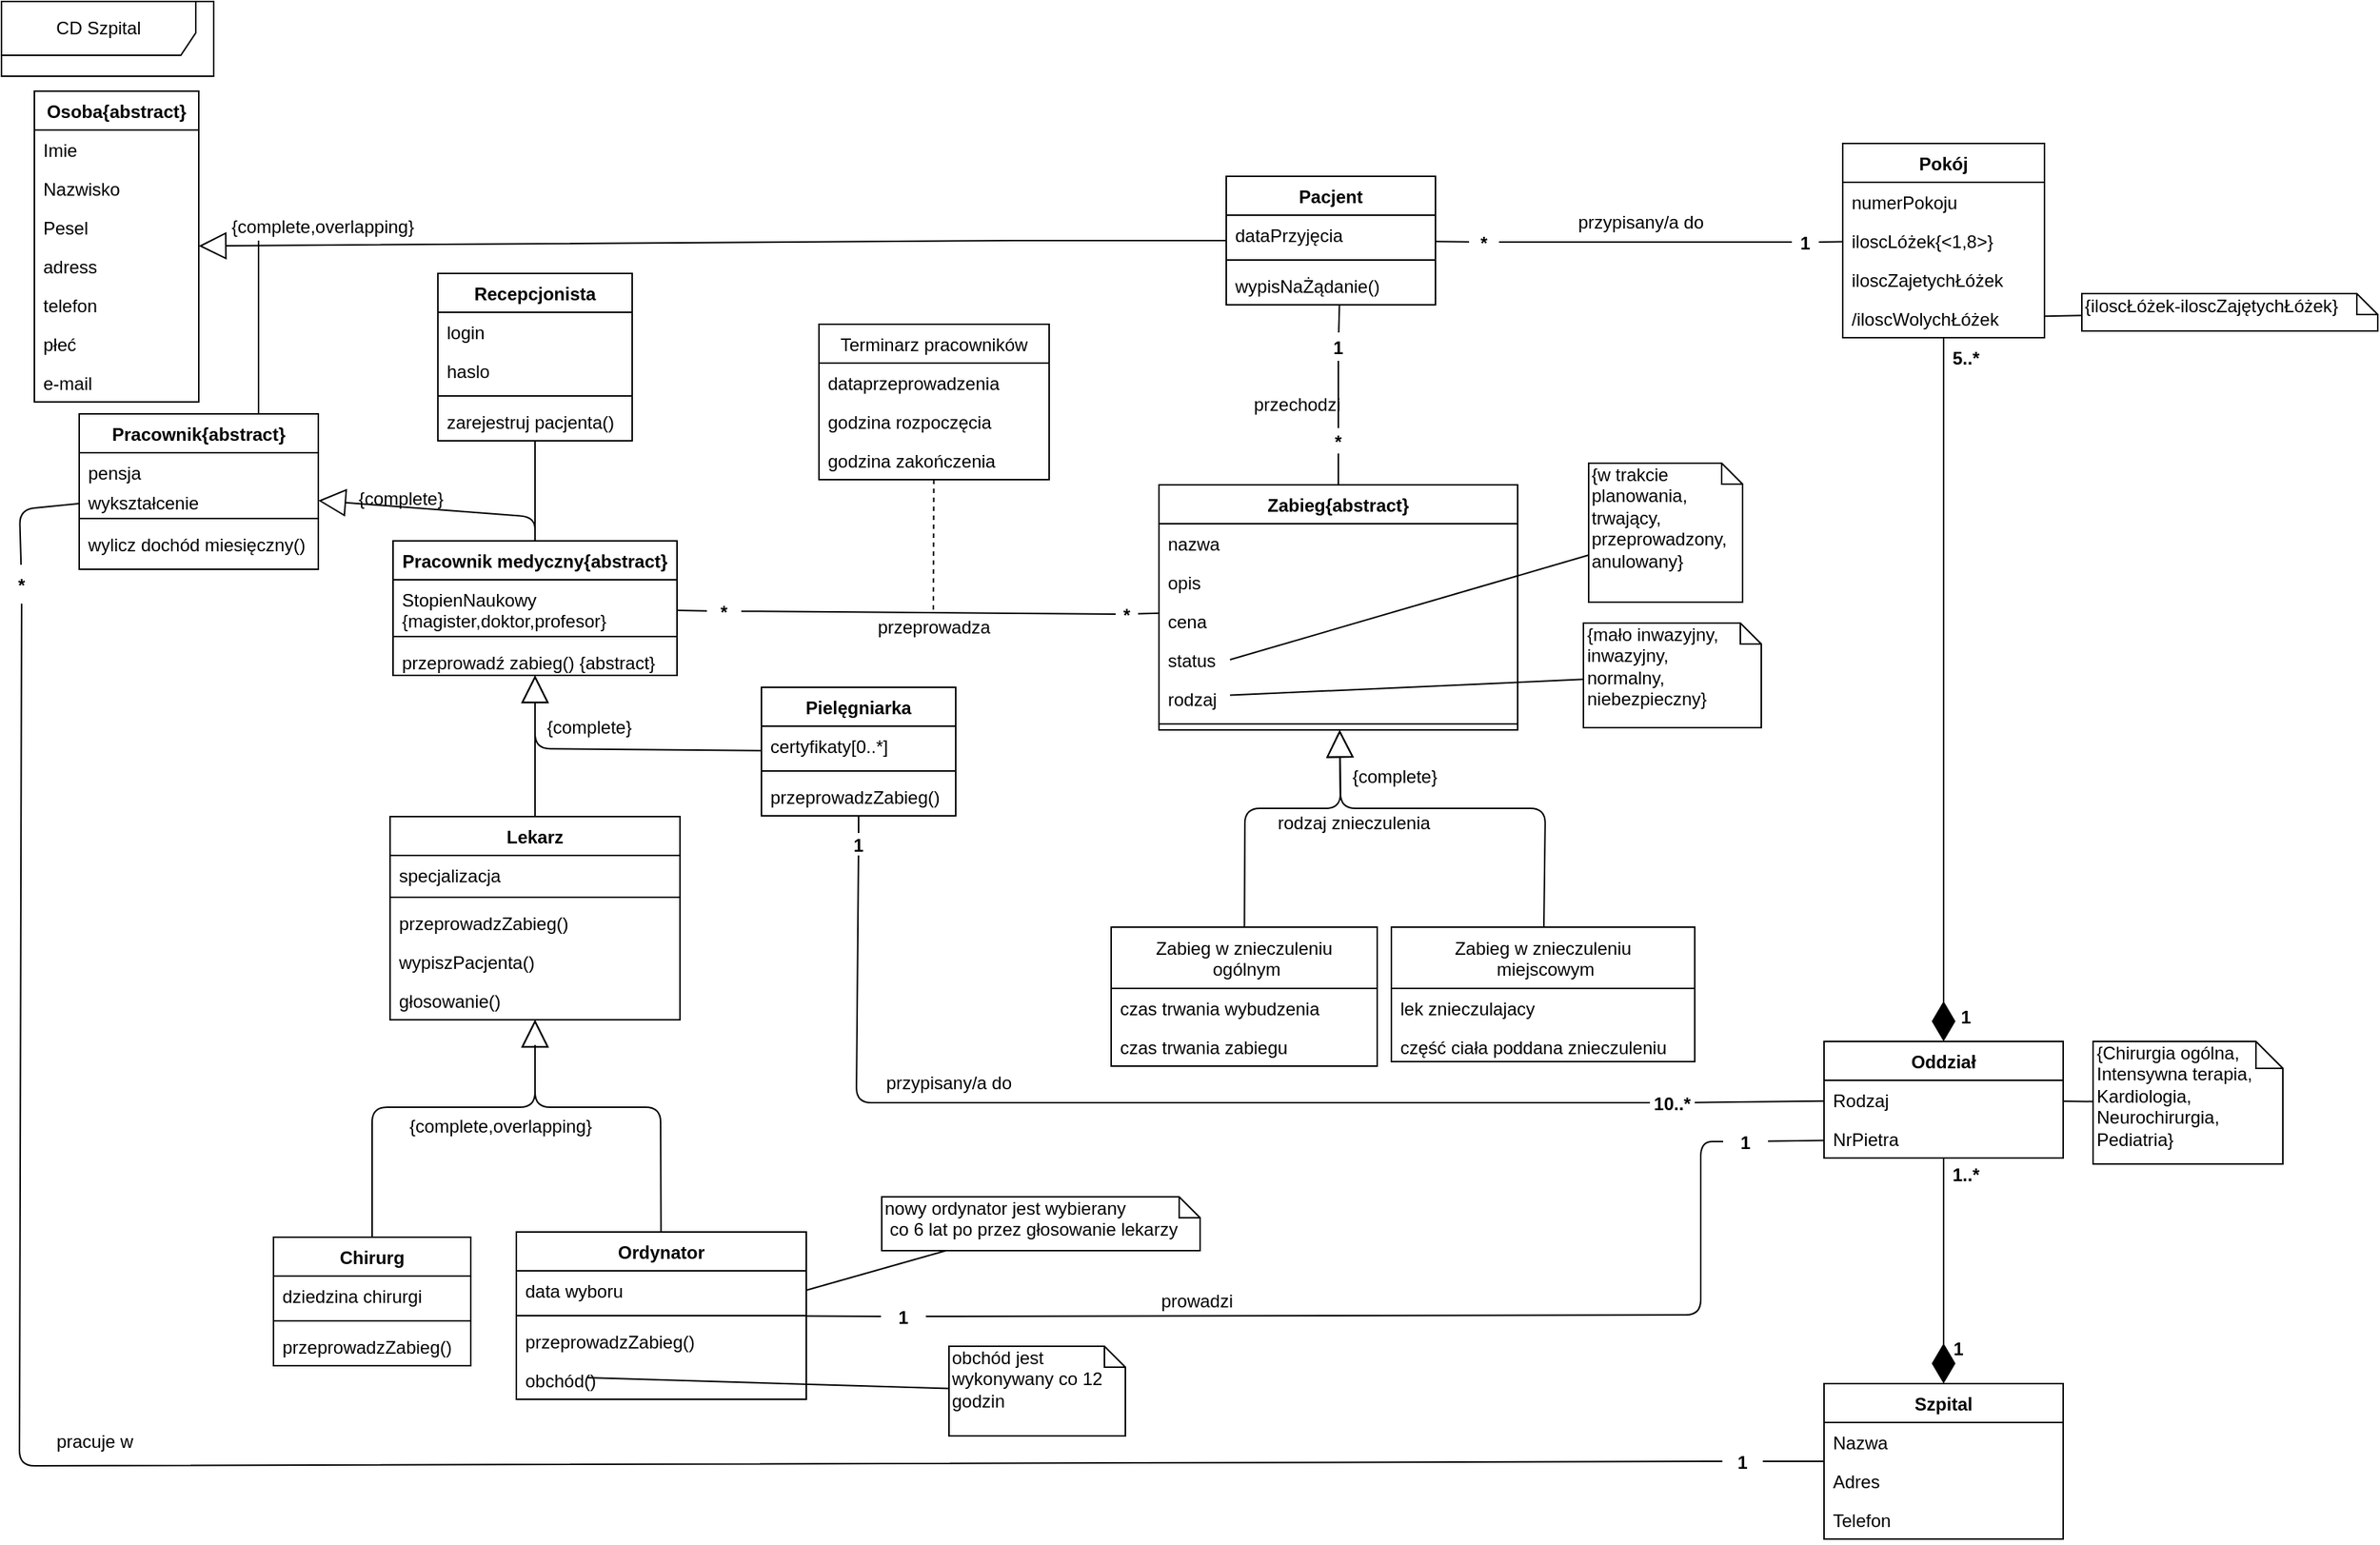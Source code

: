 <mxfile version="10.7.1" type="github"><diagram id="T34uIwSaDnBM8WevRqWh" name="class"><mxGraphModel dx="1441" dy="647" grid="1" gridSize="10" guides="1" tooltips="1" connect="1" arrows="1" fold="1" page="1" pageScale="1" pageWidth="827" pageHeight="1169" background="none" math="0" shadow="0"><root><mxCell id="0"/><mxCell id="1" parent="0"/><mxCell id="V0LmtOdD6tVDb5vqFVER-1" value="Szpital" style="swimlane;fontStyle=1;align=center;verticalAlign=top;childLayout=stackLayout;horizontal=1;startSize=26;horizontalStack=0;resizeParent=1;resizeParentMax=0;resizeLast=0;collapsible=1;marginBottom=0;" parent="1" vertex="1"><mxGeometry x="407.5" y="985" width="160" height="104" as="geometry"/></mxCell><mxCell id="V0LmtOdD6tVDb5vqFVER-2" value="Nazwa" style="text;strokeColor=none;fillColor=none;align=left;verticalAlign=top;spacingLeft=4;spacingRight=4;overflow=hidden;rotatable=0;points=[[0,0.5],[1,0.5]];portConstraint=eastwest;" parent="V0LmtOdD6tVDb5vqFVER-1" vertex="1"><mxGeometry y="26" width="160" height="26" as="geometry"/></mxCell><mxCell id="V0LmtOdD6tVDb5vqFVER-236" value="Adres" style="text;strokeColor=none;fillColor=none;align=left;verticalAlign=top;spacingLeft=4;spacingRight=4;overflow=hidden;rotatable=0;points=[[0,0.5],[1,0.5]];portConstraint=eastwest;" parent="V0LmtOdD6tVDb5vqFVER-1" vertex="1"><mxGeometry y="52" width="160" height="26" as="geometry"/></mxCell><mxCell id="V0LmtOdD6tVDb5vqFVER-237" value="Telefon" style="text;strokeColor=none;fillColor=none;align=left;verticalAlign=top;spacingLeft=4;spacingRight=4;overflow=hidden;rotatable=0;points=[[0,0.5],[1,0.5]];portConstraint=eastwest;" parent="V0LmtOdD6tVDb5vqFVER-1" vertex="1"><mxGeometry y="78" width="160" height="26" as="geometry"/></mxCell><mxCell id="V0LmtOdD6tVDb5vqFVER-20" value="Pokój" style="swimlane;fontStyle=1;align=center;verticalAlign=top;childLayout=stackLayout;horizontal=1;startSize=26;horizontalStack=0;resizeParent=1;resizeParentMax=0;resizeLast=0;collapsible=1;marginBottom=0;" parent="1" vertex="1"><mxGeometry x="420" y="155" width="135" height="130" as="geometry"/></mxCell><mxCell id="V0LmtOdD6tVDb5vqFVER-21" value="numerPokoju" style="text;strokeColor=none;fillColor=none;align=left;verticalAlign=top;spacingLeft=4;spacingRight=4;overflow=hidden;rotatable=0;points=[[0,0.5],[1,0.5]];portConstraint=eastwest;" parent="V0LmtOdD6tVDb5vqFVER-20" vertex="1"><mxGeometry y="26" width="135" height="26" as="geometry"/></mxCell><mxCell id="V0LmtOdD6tVDb5vqFVER-40" value="iloscLóżek{&lt;1,8&gt;}" style="text;strokeColor=none;fillColor=none;align=left;verticalAlign=top;spacingLeft=4;spacingRight=4;overflow=hidden;rotatable=0;points=[[0,0.5],[1,0.5]];portConstraint=eastwest;" parent="V0LmtOdD6tVDb5vqFVER-20" vertex="1"><mxGeometry y="52" width="135" height="26" as="geometry"/></mxCell><mxCell id="V0LmtOdD6tVDb5vqFVER-41" value="iloscZajetychŁóżek" style="text;strokeColor=none;fillColor=none;align=left;verticalAlign=top;spacingLeft=4;spacingRight=4;overflow=hidden;rotatable=0;points=[[0,0.5],[1,0.5]];portConstraint=eastwest;" parent="V0LmtOdD6tVDb5vqFVER-20" vertex="1"><mxGeometry y="78" width="135" height="26" as="geometry"/></mxCell><mxCell id="V0LmtOdD6tVDb5vqFVER-192" value="/iloscWolychŁóżek" style="text;strokeColor=none;fillColor=none;align=left;verticalAlign=top;spacingLeft=4;spacingRight=4;overflow=hidden;rotatable=0;points=[[0,0.5],[1,0.5]];portConstraint=eastwest;" parent="V0LmtOdD6tVDb5vqFVER-20" vertex="1"><mxGeometry y="104" width="135" height="26" as="geometry"/></mxCell><mxCell id="V0LmtOdD6tVDb5vqFVER-97" value="Pracownik medyczny{abstract}" style="swimlane;fontStyle=1;align=center;verticalAlign=top;childLayout=stackLayout;horizontal=1;startSize=26;horizontalStack=0;resizeParent=1;resizeParentMax=0;resizeLast=0;collapsible=1;marginBottom=0;" parent="1" vertex="1"><mxGeometry x="-550" y="421" width="190" height="90" as="geometry"/></mxCell><mxCell id="V0LmtOdD6tVDb5vqFVER-98" value="StopienNaukowy&#10;{magister,doktor,profesor}" style="text;strokeColor=none;fillColor=none;align=left;verticalAlign=top;spacingLeft=4;spacingRight=4;overflow=hidden;rotatable=0;points=[[0,0.5],[1,0.5]];portConstraint=eastwest;" parent="V0LmtOdD6tVDb5vqFVER-97" vertex="1"><mxGeometry y="26" width="190" height="34" as="geometry"/></mxCell><mxCell id="V0LmtOdD6tVDb5vqFVER-99" value="" style="line;strokeWidth=1;fillColor=none;align=left;verticalAlign=middle;spacingTop=-1;spacingLeft=3;spacingRight=3;rotatable=0;labelPosition=right;points=[];portConstraint=eastwest;" parent="V0LmtOdD6tVDb5vqFVER-97" vertex="1"><mxGeometry y="60" width="190" height="8" as="geometry"/></mxCell><mxCell id="V0LmtOdD6tVDb5vqFVER-100" value="przeprowadź zabieg() {abstract}" style="text;strokeColor=none;fillColor=none;align=left;verticalAlign=top;spacingLeft=4;spacingRight=4;overflow=hidden;rotatable=0;points=[[0,0.5],[1,0.5]];portConstraint=eastwest;" parent="V0LmtOdD6tVDb5vqFVER-97" vertex="1"><mxGeometry y="68" width="190" height="22" as="geometry"/></mxCell><mxCell id="V0LmtOdD6tVDb5vqFVER-110" value="Lekarz" style="swimlane;fontStyle=1;align=center;verticalAlign=top;childLayout=stackLayout;horizontal=1;startSize=26;horizontalStack=0;resizeParent=1;resizeParentMax=0;resizeLast=0;collapsible=1;marginBottom=0;" parent="1" vertex="1"><mxGeometry x="-552" y="605.5" width="194" height="136" as="geometry"/></mxCell><mxCell id="V0LmtOdD6tVDb5vqFVER-111" value="specjalizacja" style="text;strokeColor=none;fillColor=none;align=left;verticalAlign=top;spacingLeft=4;spacingRight=4;overflow=hidden;rotatable=0;points=[[0,0.5],[1,0.5]];portConstraint=eastwest;" parent="V0LmtOdD6tVDb5vqFVER-110" vertex="1"><mxGeometry y="26" width="194" height="24" as="geometry"/></mxCell><mxCell id="V0LmtOdD6tVDb5vqFVER-112" value="" style="line;strokeWidth=1;fillColor=none;align=left;verticalAlign=middle;spacingTop=-1;spacingLeft=3;spacingRight=3;rotatable=0;labelPosition=right;points=[];portConstraint=eastwest;" parent="V0LmtOdD6tVDb5vqFVER-110" vertex="1"><mxGeometry y="50" width="194" height="8" as="geometry"/></mxCell><mxCell id="V0LmtOdD6tVDb5vqFVER-113" value="przeprowadzZabieg()" style="text;strokeColor=none;fillColor=none;align=left;verticalAlign=top;spacingLeft=4;spacingRight=4;overflow=hidden;rotatable=0;points=[[0,0.5],[1,0.5]];portConstraint=eastwest;" parent="V0LmtOdD6tVDb5vqFVER-110" vertex="1"><mxGeometry y="58" width="194" height="26" as="geometry"/></mxCell><mxCell id="V0LmtOdD6tVDb5vqFVER-233" value="wypiszPacjenta()" style="text;strokeColor=none;fillColor=none;align=left;verticalAlign=top;spacingLeft=4;spacingRight=4;overflow=hidden;rotatable=0;points=[[0,0.5],[1,0.5]];portConstraint=eastwest;" parent="V0LmtOdD6tVDb5vqFVER-110" vertex="1"><mxGeometry y="84" width="194" height="26" as="geometry"/></mxCell><mxCell id="bHVNC20wXIVItzgnzhsU-92" value="głosowanie()" style="text;strokeColor=none;fillColor=none;align=left;verticalAlign=top;spacingLeft=4;spacingRight=4;overflow=hidden;rotatable=0;points=[[0,0.5],[1,0.5]];portConstraint=eastwest;" vertex="1" parent="V0LmtOdD6tVDb5vqFVER-110"><mxGeometry y="110" width="194" height="26" as="geometry"/></mxCell><mxCell id="V0LmtOdD6tVDb5vqFVER-140" value="Ordynator" style="swimlane;fontStyle=1;align=center;verticalAlign=top;childLayout=stackLayout;horizontal=1;startSize=26;horizontalStack=0;resizeParent=1;resizeParentMax=0;resizeLast=0;collapsible=1;marginBottom=0;" parent="1" vertex="1"><mxGeometry x="-467.5" y="883.5" width="194" height="112" as="geometry"/></mxCell><mxCell id="V0LmtOdD6tVDb5vqFVER-141" value="data wyboru" style="text;strokeColor=none;fillColor=none;align=left;verticalAlign=top;spacingLeft=4;spacingRight=4;overflow=hidden;rotatable=0;points=[[0,0.5],[1,0.5]];portConstraint=eastwest;" parent="V0LmtOdD6tVDb5vqFVER-140" vertex="1"><mxGeometry y="26" width="194" height="26" as="geometry"/></mxCell><mxCell id="V0LmtOdD6tVDb5vqFVER-142" value="" style="line;strokeWidth=1;fillColor=none;align=left;verticalAlign=middle;spacingTop=-1;spacingLeft=3;spacingRight=3;rotatable=0;labelPosition=right;points=[];portConstraint=eastwest;" parent="V0LmtOdD6tVDb5vqFVER-140" vertex="1"><mxGeometry y="52" width="194" height="8" as="geometry"/></mxCell><mxCell id="V0LmtOdD6tVDb5vqFVER-143" value="przeprowadzZabieg()" style="text;strokeColor=none;fillColor=none;align=left;verticalAlign=top;spacingLeft=4;spacingRight=4;overflow=hidden;rotatable=0;points=[[0,0.5],[1,0.5]];portConstraint=eastwest;" parent="V0LmtOdD6tVDb5vqFVER-140" vertex="1"><mxGeometry y="60" width="194" height="26" as="geometry"/></mxCell><mxCell id="V0LmtOdD6tVDb5vqFVER-177" value="obchód()" style="text;strokeColor=none;fillColor=none;align=left;verticalAlign=top;spacingLeft=4;spacingRight=4;overflow=hidden;rotatable=0;points=[[0,0.5],[1,0.5]];portConstraint=eastwest;" parent="V0LmtOdD6tVDb5vqFVER-140" vertex="1"><mxGeometry y="86" width="194" height="26" as="geometry"/></mxCell><mxCell id="V0LmtOdD6tVDb5vqFVER-134" value="Chirurg" style="swimlane;fontStyle=1;align=center;verticalAlign=top;childLayout=stackLayout;horizontal=1;startSize=26;horizontalStack=0;resizeParent=1;resizeParentMax=0;resizeLast=0;collapsible=1;marginBottom=0;" parent="1" vertex="1"><mxGeometry x="-630" y="887" width="132" height="86" as="geometry"/></mxCell><mxCell id="V0LmtOdD6tVDb5vqFVER-135" value="dziedzina chirurgi" style="text;strokeColor=none;fillColor=none;align=left;verticalAlign=top;spacingLeft=4;spacingRight=4;overflow=hidden;rotatable=0;points=[[0,0.5],[1,0.5]];portConstraint=eastwest;" parent="V0LmtOdD6tVDb5vqFVER-134" vertex="1"><mxGeometry y="26" width="132" height="26" as="geometry"/></mxCell><mxCell id="V0LmtOdD6tVDb5vqFVER-136" value="" style="line;strokeWidth=1;fillColor=none;align=left;verticalAlign=middle;spacingTop=-1;spacingLeft=3;spacingRight=3;rotatable=0;labelPosition=right;points=[];portConstraint=eastwest;" parent="V0LmtOdD6tVDb5vqFVER-134" vertex="1"><mxGeometry y="52" width="132" height="8" as="geometry"/></mxCell><mxCell id="V0LmtOdD6tVDb5vqFVER-137" value="przeprowadzZabieg()" style="text;strokeColor=none;fillColor=none;align=left;verticalAlign=top;spacingLeft=4;spacingRight=4;overflow=hidden;rotatable=0;points=[[0,0.5],[1,0.5]];portConstraint=eastwest;" parent="V0LmtOdD6tVDb5vqFVER-134" vertex="1"><mxGeometry y="60" width="132" height="26" as="geometry"/></mxCell><mxCell id="V0LmtOdD6tVDb5vqFVER-78" value="Pielęgniarka" style="swimlane;fontStyle=1;align=center;verticalAlign=top;childLayout=stackLayout;horizontal=1;startSize=26;horizontalStack=0;resizeParent=1;resizeParentMax=0;resizeLast=0;collapsible=1;marginBottom=0;" parent="1" vertex="1"><mxGeometry x="-303.5" y="519" width="130" height="86" as="geometry"/></mxCell><mxCell id="V0LmtOdD6tVDb5vqFVER-84" value="certyfikaty[0..*]" style="text;strokeColor=none;fillColor=none;align=left;verticalAlign=top;spacingLeft=4;spacingRight=4;overflow=hidden;rotatable=0;points=[[0,0.5],[1,0.5]];portConstraint=eastwest;" parent="V0LmtOdD6tVDb5vqFVER-78" vertex="1"><mxGeometry y="26" width="130" height="26" as="geometry"/></mxCell><mxCell id="V0LmtOdD6tVDb5vqFVER-80" value="" style="line;strokeWidth=1;fillColor=none;align=left;verticalAlign=middle;spacingTop=-1;spacingLeft=3;spacingRight=3;rotatable=0;labelPosition=right;points=[];portConstraint=eastwest;" parent="V0LmtOdD6tVDb5vqFVER-78" vertex="1"><mxGeometry y="52" width="130" height="8" as="geometry"/></mxCell><mxCell id="V0LmtOdD6tVDb5vqFVER-81" value="przeprowadzZabieg()" style="text;strokeColor=none;fillColor=none;align=left;verticalAlign=top;spacingLeft=4;spacingRight=4;overflow=hidden;rotatable=0;points=[[0,0.5],[1,0.5]];portConstraint=eastwest;" parent="V0LmtOdD6tVDb5vqFVER-78" vertex="1"><mxGeometry y="60" width="130" height="26" as="geometry"/></mxCell><mxCell id="V0LmtOdD6tVDb5vqFVER-5" value="Pacjent" style="swimlane;fontStyle=1;align=center;verticalAlign=top;childLayout=stackLayout;horizontal=1;startSize=26;horizontalStack=0;resizeParent=1;resizeParentMax=0;resizeLast=0;collapsible=1;marginBottom=0;" parent="1" vertex="1"><mxGeometry x="7.5" y="177" width="140" height="86" as="geometry"/></mxCell><mxCell id="V0LmtOdD6tVDb5vqFVER-57" value="dataPrzyjęcia" style="text;strokeColor=none;fillColor=none;align=left;verticalAlign=top;spacingLeft=4;spacingRight=4;overflow=hidden;rotatable=0;points=[[0,0.5],[1,0.5]];portConstraint=eastwest;" parent="V0LmtOdD6tVDb5vqFVER-5" vertex="1"><mxGeometry y="26" width="140" height="26" as="geometry"/></mxCell><mxCell id="V0LmtOdD6tVDb5vqFVER-7" value="" style="line;strokeWidth=1;fillColor=none;align=left;verticalAlign=middle;spacingTop=-1;spacingLeft=3;spacingRight=3;rotatable=0;labelPosition=right;points=[];portConstraint=eastwest;" parent="V0LmtOdD6tVDb5vqFVER-5" vertex="1"><mxGeometry y="52" width="140" height="8" as="geometry"/></mxCell><mxCell id="V0LmtOdD6tVDb5vqFVER-8" value="wypisNaŻądanie()" style="text;strokeColor=none;fillColor=none;align=left;verticalAlign=top;spacingLeft=4;spacingRight=4;overflow=hidden;rotatable=0;points=[[0,0.5],[1,0.5]];portConstraint=eastwest;" parent="V0LmtOdD6tVDb5vqFVER-5" vertex="1"><mxGeometry y="60" width="140" height="26" as="geometry"/></mxCell><mxCell id="V0LmtOdD6tVDb5vqFVER-42" value="Osoba{abstract}" style="swimlane;fontStyle=1;align=center;verticalAlign=top;childLayout=stackLayout;horizontal=1;startSize=26;horizontalStack=0;resizeParent=1;resizeParentMax=0;resizeLast=0;collapsible=1;marginBottom=0;" parent="1" vertex="1"><mxGeometry x="-790" y="120" width="110" height="208" as="geometry"><mxRectangle x="-472.5" y="145" width="120" height="26" as="alternateBounds"/></mxGeometry></mxCell><mxCell id="V0LmtOdD6tVDb5vqFVER-43" value="Imie" style="text;strokeColor=none;fillColor=none;align=left;verticalAlign=top;spacingLeft=4;spacingRight=4;overflow=hidden;rotatable=0;points=[[0,0.5],[1,0.5]];portConstraint=eastwest;" parent="V0LmtOdD6tVDb5vqFVER-42" vertex="1"><mxGeometry y="26" width="110" height="26" as="geometry"/></mxCell><mxCell id="V0LmtOdD6tVDb5vqFVER-46" value="Nazwisko" style="text;strokeColor=none;fillColor=none;align=left;verticalAlign=top;spacingLeft=4;spacingRight=4;overflow=hidden;rotatable=0;points=[[0,0.5],[1,0.5]];portConstraint=eastwest;" parent="V0LmtOdD6tVDb5vqFVER-42" vertex="1"><mxGeometry y="52" width="110" height="26" as="geometry"/></mxCell><mxCell id="V0LmtOdD6tVDb5vqFVER-47" value="Pesel" style="text;strokeColor=none;fillColor=none;align=left;verticalAlign=top;spacingLeft=4;spacingRight=4;overflow=hidden;rotatable=0;points=[[0,0.5],[1,0.5]];portConstraint=eastwest;" parent="V0LmtOdD6tVDb5vqFVER-42" vertex="1"><mxGeometry y="78" width="110" height="26" as="geometry"/></mxCell><mxCell id="V0LmtOdD6tVDb5vqFVER-48" value="adress" style="text;strokeColor=none;fillColor=none;align=left;verticalAlign=top;spacingLeft=4;spacingRight=4;overflow=hidden;rotatable=0;points=[[0,0.5],[1,0.5]];portConstraint=eastwest;" parent="V0LmtOdD6tVDb5vqFVER-42" vertex="1"><mxGeometry y="104" width="110" height="26" as="geometry"/></mxCell><mxCell id="V0LmtOdD6tVDb5vqFVER-49" value="telefon" style="text;strokeColor=none;fillColor=none;align=left;verticalAlign=top;spacingLeft=4;spacingRight=4;overflow=hidden;rotatable=0;points=[[0,0.5],[1,0.5]];portConstraint=eastwest;" parent="V0LmtOdD6tVDb5vqFVER-42" vertex="1"><mxGeometry y="130" width="110" height="26" as="geometry"/></mxCell><mxCell id="V0LmtOdD6tVDb5vqFVER-251" value="płeć" style="text;strokeColor=none;fillColor=none;align=left;verticalAlign=top;spacingLeft=4;spacingRight=4;overflow=hidden;rotatable=0;points=[[0,0.5],[1,0.5]];portConstraint=eastwest;" parent="V0LmtOdD6tVDb5vqFVER-42" vertex="1"><mxGeometry y="156" width="110" height="26" as="geometry"/></mxCell><mxCell id="V0LmtOdD6tVDb5vqFVER-50" value="e-mail" style="text;strokeColor=none;fillColor=none;align=left;verticalAlign=top;spacingLeft=4;spacingRight=4;overflow=hidden;rotatable=0;points=[[0,0.5],[1,0.5]];portConstraint=eastwest;" parent="V0LmtOdD6tVDb5vqFVER-42" vertex="1"><mxGeometry y="182" width="110" height="26" as="geometry"/></mxCell><mxCell id="V0LmtOdD6tVDb5vqFVER-127" value="" style="endArrow=none;html=1;exitX=1;exitY=0.5;exitDx=0;exitDy=0;" parent="1" source="V0LmtOdD6tVDb5vqFVER-214" target="V0LmtOdD6tVDb5vqFVER-20" edge="1"><mxGeometry width="50" height="50" relative="1" as="geometry"><mxPoint x="268.5" y="283.601" as="sourcePoint"/><mxPoint x="98.5" y="612.5" as="targetPoint"/></mxGeometry></mxCell><mxCell id="V0LmtOdD6tVDb5vqFVER-145" value="Zabieg{abstract}" style="swimlane;fontStyle=1;align=center;verticalAlign=top;childLayout=stackLayout;horizontal=1;startSize=26;horizontalStack=0;resizeParent=1;resizeParentMax=0;resizeLast=0;collapsible=1;marginBottom=0;" parent="1" vertex="1"><mxGeometry x="-37.5" y="383.5" width="240" height="164" as="geometry"/></mxCell><mxCell id="V0LmtOdD6tVDb5vqFVER-149" value="nazwa" style="text;strokeColor=none;fillColor=none;align=left;verticalAlign=top;spacingLeft=4;spacingRight=4;overflow=hidden;rotatable=0;points=[[0,0.5],[1,0.5]];portConstraint=eastwest;" parent="V0LmtOdD6tVDb5vqFVER-145" vertex="1"><mxGeometry y="26" width="240" height="26" as="geometry"/></mxCell><mxCell id="bHVNC20wXIVItzgnzhsU-76" value="opis" style="text;strokeColor=none;fillColor=none;align=left;verticalAlign=top;spacingLeft=4;spacingRight=4;overflow=hidden;rotatable=0;points=[[0,0.5],[1,0.5]];portConstraint=eastwest;" vertex="1" parent="V0LmtOdD6tVDb5vqFVER-145"><mxGeometry y="52" width="240" height="26" as="geometry"/></mxCell><mxCell id="bHVNC20wXIVItzgnzhsU-75" value="cena" style="text;strokeColor=none;fillColor=none;align=left;verticalAlign=top;spacingLeft=4;spacingRight=4;overflow=hidden;rotatable=0;points=[[0,0.5],[1,0.5]];portConstraint=eastwest;" vertex="1" parent="V0LmtOdD6tVDb5vqFVER-145"><mxGeometry y="78" width="240" height="26" as="geometry"/></mxCell><mxCell id="bHVNC20wXIVItzgnzhsU-55" value="status" style="text;strokeColor=none;fillColor=none;align=left;verticalAlign=top;spacingLeft=4;spacingRight=4;overflow=hidden;rotatable=0;points=[[0,0.5],[1,0.5]];portConstraint=eastwest;" vertex="1" parent="V0LmtOdD6tVDb5vqFVER-145"><mxGeometry y="104" width="240" height="26" as="geometry"/></mxCell><mxCell id="bHVNC20wXIVItzgnzhsU-81" value="rodzaj" style="text;strokeColor=none;fillColor=none;align=left;verticalAlign=top;spacingLeft=4;spacingRight=4;overflow=hidden;rotatable=0;points=[[0,0.5],[1,0.5]];portConstraint=eastwest;" vertex="1" parent="V0LmtOdD6tVDb5vqFVER-145"><mxGeometry y="130" width="240" height="26" as="geometry"/></mxCell><mxCell id="V0LmtOdD6tVDb5vqFVER-147" value="" style="line;strokeWidth=1;fillColor=none;align=left;verticalAlign=middle;spacingTop=-1;spacingLeft=3;spacingRight=3;rotatable=0;labelPosition=right;points=[];portConstraint=eastwest;" parent="V0LmtOdD6tVDb5vqFVER-145" vertex="1"><mxGeometry y="156" width="240" height="8" as="geometry"/></mxCell><mxCell id="V0LmtOdD6tVDb5vqFVER-162" value="" style="endArrow=none;html=1;" parent="1" source="V0LmtOdD6tVDb5vqFVER-226" target="V0LmtOdD6tVDb5vqFVER-145" edge="1"><mxGeometry width="50" height="50" relative="1" as="geometry"><mxPoint x="-76.5" y="620" as="sourcePoint"/><mxPoint x="-26.5" y="570" as="targetPoint"/></mxGeometry></mxCell><mxCell id="V0LmtOdD6tVDb5vqFVER-163" value="" style="endArrow=none;html=1;entryX=0.541;entryY=1.005;entryDx=0;entryDy=0;entryPerimeter=0;" parent="1" source="V0LmtOdD6tVDb5vqFVER-200" target="V0LmtOdD6tVDb5vqFVER-8" edge="1"><mxGeometry width="50" height="50" relative="1" as="geometry"><mxPoint x="103.5" y="540" as="sourcePoint"/><mxPoint x="-3.5" y="337.5" as="targetPoint"/></mxGeometry></mxCell><mxCell id="V0LmtOdD6tVDb5vqFVER-164" value="{Chirurgia ogólna,&lt;br&gt;Intensywna terapia,&lt;br&gt;Kardiologia,&lt;br&gt;Neurochirurgia,&lt;br&gt;Pediatria}" style="shape=note;whiteSpace=wrap;html=1;size=18;verticalAlign=top;align=left;spacingTop=-6;" parent="1" vertex="1"><mxGeometry x="587.5" y="756" width="127" height="82" as="geometry"/></mxCell><mxCell id="V0LmtOdD6tVDb5vqFVER-167" value="" style="endArrow=none;html=1;" parent="1" source="V0LmtOdD6tVDb5vqFVER-139" target="V0LmtOdD6tVDb5vqFVER-164" edge="1"><mxGeometry width="50" height="50" relative="1" as="geometry"><mxPoint x="567.5" y="794.702" as="sourcePoint"/><mxPoint x="877.5" y="284.5" as="targetPoint"/></mxGeometry></mxCell><mxCell id="V0LmtOdD6tVDb5vqFVER-170" value="" style="endArrow=none;html=1;" parent="1" source="V0LmtOdD6tVDb5vqFVER-221" target="V0LmtOdD6tVDb5vqFVER-16" edge="1"><mxGeometry width="50" height="50" relative="1" as="geometry"><mxPoint x="63.5" y="630" as="sourcePoint"/><mxPoint x="113.5" y="580" as="targetPoint"/></mxGeometry></mxCell><mxCell id="V0LmtOdD6tVDb5vqFVER-179" value="" style="endArrow=block;endSize=16;endFill=0;html=1;" parent="1" source="V0LmtOdD6tVDb5vqFVER-5" target="V0LmtOdD6tVDb5vqFVER-42" edge="1"><mxGeometry x="-0.375" y="80" width="160" relative="1" as="geometry"><mxPoint x="-525" y="98" as="sourcePoint"/><mxPoint x="-365" y="98" as="targetPoint"/><mxPoint as="offset"/><Array as="points"><mxPoint x="-145" y="220"/></Array></mxGeometry></mxCell><mxCell id="V0LmtOdD6tVDb5vqFVER-183" value="" style="endArrow=block;endSize=16;endFill=0;html=1;" parent="1" source="V0LmtOdD6tVDb5vqFVER-110" target="V0LmtOdD6tVDb5vqFVER-97" edge="1"><mxGeometry x="-0.375" y="80" width="160" relative="1" as="geometry"><mxPoint x="-438.0" y="575" as="sourcePoint"/><mxPoint x="-598" y="575" as="targetPoint"/><mxPoint as="offset"/></mxGeometry></mxCell><mxCell id="V0LmtOdD6tVDb5vqFVER-184" value="" style="endArrow=block;endSize=16;endFill=0;html=1;" parent="1" source="V0LmtOdD6tVDb5vqFVER-78" target="V0LmtOdD6tVDb5vqFVER-97" edge="1"><mxGeometry x="-0.375" y="80" width="160" relative="1" as="geometry"><mxPoint x="-465.0" y="378" as="sourcePoint"/><mxPoint x="-625" y="378" as="targetPoint"/><mxPoint as="offset"/><Array as="points"><mxPoint x="-455" y="560"/></Array></mxGeometry></mxCell><mxCell id="V0LmtOdD6tVDb5vqFVER-185" value="" style="endArrow=block;endSize=16;endFill=0;html=1;" parent="1" source="V0LmtOdD6tVDb5vqFVER-140" target="V0LmtOdD6tVDb5vqFVER-110" edge="1"><mxGeometry x="-0.375" y="80" width="160" relative="1" as="geometry"><mxPoint x="-305" y="675.929" as="sourcePoint"/><mxPoint x="-145" y="675.929" as="targetPoint"/><mxPoint as="offset"/><Array as="points"><mxPoint x="-371" y="800"/><mxPoint x="-455" y="800"/></Array></mxGeometry></mxCell><mxCell id="V0LmtOdD6tVDb5vqFVER-186" value="" style="endArrow=block;endSize=16;endFill=0;html=1;" parent="1" source="V0LmtOdD6tVDb5vqFVER-134" target="V0LmtOdD6tVDb5vqFVER-110" edge="1"><mxGeometry x="-0.375" y="80" width="160" relative="1" as="geometry"><mxPoint x="-745" y="631" as="sourcePoint"/><mxPoint x="-475" y="728" as="targetPoint"/><mxPoint as="offset"/><Array as="points"><mxPoint x="-564" y="800"/><mxPoint x="-455" y="800"/><mxPoint x="-455" y="758"/></Array></mxGeometry></mxCell><mxCell id="V0LmtOdD6tVDb5vqFVER-201" value="*" style="text;align=center;fontStyle=1;verticalAlign=middle;spacingLeft=3;spacingRight=3;strokeColor=none;rotatable=0;points=[[0,0.5],[1,0.5]];portConstraint=eastwest;" parent="1" vertex="1"><mxGeometry x="75" y="345.5" width="15" height="17" as="geometry"/></mxCell><mxCell id="V0LmtOdD6tVDb5vqFVER-206" value="" style="endArrow=none;html=1;" parent="1" source="V0LmtOdD6tVDb5vqFVER-145" target="V0LmtOdD6tVDb5vqFVER-201" edge="1"><mxGeometry width="50" height="50" relative="1" as="geometry"><mxPoint x="-14.523" y="437.5" as="sourcePoint"/><mxPoint x="-48.477" y="332" as="targetPoint"/></mxGeometry></mxCell><mxCell id="V0LmtOdD6tVDb5vqFVER-200" value="1" style="text;align=center;fontStyle=1;verticalAlign=middle;spacingLeft=3;spacingRight=3;strokeColor=none;rotatable=0;points=[[0,0.5],[1,0.5]];portConstraint=eastwest;" parent="1" vertex="1"><mxGeometry x="77.5" y="281.5" width="10" height="19" as="geometry"/></mxCell><mxCell id="V0LmtOdD6tVDb5vqFVER-207" value="" style="endArrow=none;html=1;" parent="1" source="V0LmtOdD6tVDb5vqFVER-201" target="V0LmtOdD6tVDb5vqFVER-200" edge="1"><mxGeometry width="50" height="50" relative="1" as="geometry"><mxPoint x="-30.214" y="403" as="sourcePoint"/><mxPoint x="-50.5" y="332" as="targetPoint"/></mxGeometry></mxCell><mxCell id="V0LmtOdD6tVDb5vqFVER-199" value="*" style="text;align=center;fontStyle=1;verticalAlign=middle;spacingLeft=3;spacingRight=3;strokeColor=none;rotatable=0;points=[[0,0.5],[1,0.5]];portConstraint=eastwest;" parent="1" vertex="1"><mxGeometry x="170" y="208" width="20" height="26" as="geometry"/></mxCell><mxCell id="V0LmtOdD6tVDb5vqFVER-208" value="" style="endArrow=none;html=1;" parent="1" source="V0LmtOdD6tVDb5vqFVER-5" target="V0LmtOdD6tVDb5vqFVER-199" edge="1"><mxGeometry width="50" height="50" relative="1" as="geometry"><mxPoint x="13.5" y="278.667" as="sourcePoint"/><mxPoint x="123.5" y="282.333" as="targetPoint"/></mxGeometry></mxCell><mxCell id="V0LmtOdD6tVDb5vqFVER-209" value="5..*" style="text;align=center;fontStyle=1;verticalAlign=middle;spacingLeft=3;spacingRight=3;strokeColor=none;rotatable=0;points=[[0,0.5],[1,0.5]];portConstraint=eastwest;" parent="1" vertex="1"><mxGeometry x="487.5" y="285" width="30" height="26" as="geometry"/></mxCell><mxCell id="V0LmtOdD6tVDb5vqFVER-214" value="1" style="text;align=center;fontStyle=1;verticalAlign=middle;spacingLeft=3;spacingRight=3;strokeColor=none;rotatable=0;points=[[0,0.5],[1,0.5]];portConstraint=eastwest;" parent="1" vertex="1"><mxGeometry x="386" y="208" width="18" height="26" as="geometry"/></mxCell><mxCell id="V0LmtOdD6tVDb5vqFVER-215" value="" style="endArrow=none;html=1;" parent="1" source="V0LmtOdD6tVDb5vqFVER-199" target="V0LmtOdD6tVDb5vqFVER-214" edge="1"><mxGeometry width="50" height="50" relative="1" as="geometry"><mxPoint x="48.5" y="281.353" as="sourcePoint"/><mxPoint x="123.5" y="283.118" as="targetPoint"/></mxGeometry></mxCell><mxCell id="V0LmtOdD6tVDb5vqFVER-213" value="1" style="text;align=center;fontStyle=1;verticalAlign=middle;spacingLeft=3;spacingRight=3;strokeColor=none;rotatable=0;points=[[0,0.5],[1,0.5]];portConstraint=eastwest;" parent="1" vertex="1"><mxGeometry x="487.5" y="726" width="30" height="26" as="geometry"/></mxCell><mxCell id="V0LmtOdD6tVDb5vqFVER-212" value="1" style="text;align=center;fontStyle=1;verticalAlign=middle;spacingLeft=3;spacingRight=3;strokeColor=none;rotatable=0;points=[[0,0.5],[1,0.5]];portConstraint=eastwest;" parent="1" vertex="1"><mxGeometry x="482.5" y="948" width="30" height="26" as="geometry"/></mxCell><mxCell id="V0LmtOdD6tVDb5vqFVER-220" value="1..*" style="text;align=center;fontStyle=1;verticalAlign=middle;spacingLeft=3;spacingRight=3;strokeColor=none;rotatable=0;points=[[0,0.5],[1,0.5]];portConstraint=eastwest;" parent="1" vertex="1"><mxGeometry x="487.5" y="831.5" width="30" height="26" as="geometry"/></mxCell><mxCell id="V0LmtOdD6tVDb5vqFVER-222" value="1" style="text;align=center;fontStyle=1;verticalAlign=middle;spacingLeft=3;spacingRight=3;strokeColor=none;rotatable=0;points=[[0,0.5],[1,0.5]];portConstraint=eastwest;" parent="1" vertex="1"><mxGeometry x="-223.5" y="927" width="30" height="26" as="geometry"/></mxCell><mxCell id="V0LmtOdD6tVDb5vqFVER-224" value="" style="endArrow=none;html=1;" parent="1" source="V0LmtOdD6tVDb5vqFVER-140" target="V0LmtOdD6tVDb5vqFVER-222" edge="1"><mxGeometry width="50" height="50" relative="1" as="geometry"><mxPoint x="-135" y="922.87" as="sourcePoint"/><mxPoint x="-100" y="920" as="targetPoint"/></mxGeometry></mxCell><mxCell id="V0LmtOdD6tVDb5vqFVER-221" value="1" style="text;align=center;fontStyle=1;verticalAlign=middle;spacingLeft=3;spacingRight=3;strokeColor=none;rotatable=0;points=[[0,0.5],[1,0.5]];portConstraint=eastwest;" parent="1" vertex="1"><mxGeometry x="340" y="810" width="30" height="26" as="geometry"/></mxCell><mxCell id="V0LmtOdD6tVDb5vqFVER-225" value="" style="endArrow=none;html=1;entryX=0;entryY=0.5;entryDx=0;entryDy=0;" parent="1" source="V0LmtOdD6tVDb5vqFVER-222" target="V0LmtOdD6tVDb5vqFVER-221" edge="1"><mxGeometry width="50" height="50" relative="1" as="geometry"><mxPoint x="200.239" y="835.5" as="sourcePoint"/><mxPoint x="325" y="819" as="targetPoint"/><Array as="points"><mxPoint x="325" y="939"/><mxPoint x="325" y="823"/></Array></mxGeometry></mxCell><mxCell id="V0LmtOdD6tVDb5vqFVER-227" value="*" style="text;align=center;fontStyle=1;verticalAlign=middle;spacingLeft=3;spacingRight=3;strokeColor=none;rotatable=0;points=[[0,0.5],[1,0.5]];portConstraint=eastwest;" parent="1" vertex="1"><mxGeometry x="-340" y="455" width="23" height="26" as="geometry"/></mxCell><mxCell id="V0LmtOdD6tVDb5vqFVER-228" value="" style="endArrow=none;html=1;" parent="1" source="V0LmtOdD6tVDb5vqFVER-97" target="V0LmtOdD6tVDb5vqFVER-227" edge="1"><mxGeometry width="50" height="50" relative="1" as="geometry"><mxPoint x="-360" y="499.039" as="sourcePoint"/><mxPoint x="-255" y="500.188" as="targetPoint"/></mxGeometry></mxCell><mxCell id="V0LmtOdD6tVDb5vqFVER-226" value="*" style="text;align=center;fontStyle=1;verticalAlign=middle;spacingLeft=3;spacingRight=3;strokeColor=none;rotatable=0;points=[[0,0.5],[1,0.5]];portConstraint=eastwest;" parent="1" vertex="1"><mxGeometry x="-66.5" y="463" width="15" height="14" as="geometry"/></mxCell><mxCell id="V0LmtOdD6tVDb5vqFVER-229" value="" style="endArrow=none;html=1;" parent="1" source="V0LmtOdD6tVDb5vqFVER-227" target="V0LmtOdD6tVDb5vqFVER-226" edge="1"><mxGeometry width="50" height="50" relative="1" as="geometry"><mxPoint x="-328" y="499.18" as="sourcePoint"/><mxPoint x="-210" y="480" as="targetPoint"/></mxGeometry></mxCell><mxCell id="V0LmtOdD6tVDb5vqFVER-230" value="" style="endArrow=diamondThin;endFill=1;endSize=24;html=1;" parent="1" source="V0LmtOdD6tVDb5vqFVER-15" target="V0LmtOdD6tVDb5vqFVER-1" edge="1"><mxGeometry width="160" relative="1" as="geometry"><mxPoint x="487.5" y="831.5" as="sourcePoint"/><mxPoint x="487.5" y="951.5" as="targetPoint"/></mxGeometry></mxCell><mxCell id="V0LmtOdD6tVDb5vqFVER-235" value="CD Szpital" style="shape=umlFrame;whiteSpace=wrap;html=1;width=130;height=36;" parent="1" vertex="1"><mxGeometry x="-812" y="60" width="142" height="50" as="geometry"/></mxCell><mxCell id="V0LmtOdD6tVDb5vqFVER-15" value="Oddział" style="swimlane;fontStyle=1;align=center;verticalAlign=top;childLayout=stackLayout;horizontal=1;startSize=26;horizontalStack=0;resizeParent=1;resizeParentMax=0;resizeLast=0;collapsible=1;marginBottom=0;" parent="1" vertex="1"><mxGeometry x="407.5" y="756" width="160" height="78" as="geometry"/></mxCell><mxCell id="V0LmtOdD6tVDb5vqFVER-139" value="Rodzaj" style="text;strokeColor=none;fillColor=none;align=left;verticalAlign=top;spacingLeft=4;spacingRight=4;overflow=hidden;rotatable=0;points=[[0,0.5],[1,0.5]];portConstraint=eastwest;" parent="V0LmtOdD6tVDb5vqFVER-15" vertex="1"><mxGeometry y="26" width="160" height="26" as="geometry"/></mxCell><mxCell id="V0LmtOdD6tVDb5vqFVER-16" value="NrPietra" style="text;strokeColor=none;fillColor=none;align=left;verticalAlign=top;spacingLeft=4;spacingRight=4;overflow=hidden;rotatable=0;points=[[0,0.5],[1,0.5]];portConstraint=eastwest;" parent="V0LmtOdD6tVDb5vqFVER-15" vertex="1"><mxGeometry y="52" width="160" height="26" as="geometry"/></mxCell><mxCell id="V0LmtOdD6tVDb5vqFVER-231" value="" style="endArrow=diamondThin;endFill=1;endSize=24;html=1;" parent="1" source="V0LmtOdD6tVDb5vqFVER-20" target="V0LmtOdD6tVDb5vqFVER-15" edge="1"><mxGeometry width="160" relative="1" as="geometry"><mxPoint x="643.5" y="184" as="sourcePoint"/><mxPoint x="483.5" y="639" as="targetPoint"/></mxGeometry></mxCell><mxCell id="V0LmtOdD6tVDb5vqFVER-253" value="Pracownik{abstract}" style="swimlane;fontStyle=1;align=center;verticalAlign=top;childLayout=stackLayout;horizontal=1;startSize=26;horizontalStack=0;resizeParent=1;resizeParentMax=0;resizeLast=0;collapsible=1;marginBottom=0;" parent="1" vertex="1"><mxGeometry x="-760" y="336" width="160" height="104" as="geometry"/></mxCell><mxCell id="bHVNC20wXIVItzgnzhsU-46" value="pensja" style="text;strokeColor=none;fillColor=none;align=left;verticalAlign=top;spacingLeft=4;spacingRight=4;overflow=hidden;rotatable=0;points=[[0,0.5],[1,0.5]];portConstraint=eastwest;" vertex="1" parent="V0LmtOdD6tVDb5vqFVER-253"><mxGeometry y="26" width="160" height="20" as="geometry"/></mxCell><mxCell id="V0LmtOdD6tVDb5vqFVER-193" value="wykształcenie" style="text;strokeColor=none;fillColor=none;align=left;verticalAlign=top;spacingLeft=4;spacingRight=4;overflow=hidden;rotatable=0;points=[[0,0.5],[1,0.5]];portConstraint=eastwest;" parent="V0LmtOdD6tVDb5vqFVER-253" vertex="1"><mxGeometry y="46" width="160" height="20" as="geometry"/></mxCell><mxCell id="V0LmtOdD6tVDb5vqFVER-255" value="" style="line;strokeWidth=1;fillColor=none;align=left;verticalAlign=middle;spacingTop=-1;spacingLeft=3;spacingRight=3;rotatable=0;labelPosition=right;points=[];portConstraint=eastwest;" parent="V0LmtOdD6tVDb5vqFVER-253" vertex="1"><mxGeometry y="66" width="160" height="8" as="geometry"/></mxCell><mxCell id="bHVNC20wXIVItzgnzhsU-80" value="wylicz dochód miesięczny()" style="text;strokeColor=none;fillColor=none;align=left;verticalAlign=top;spacingLeft=4;spacingRight=4;overflow=hidden;rotatable=0;points=[[0,0.5],[1,0.5]];portConstraint=eastwest;" vertex="1" parent="V0LmtOdD6tVDb5vqFVER-253"><mxGeometry y="74" width="160" height="30" as="geometry"/></mxCell><mxCell id="V0LmtOdD6tVDb5vqFVER-262" value="" style="endArrow=block;endSize=16;endFill=0;html=1;" parent="1" source="V0LmtOdD6tVDb5vqFVER-97" target="V0LmtOdD6tVDb5vqFVER-253" edge="1"><mxGeometry x="-0.375" y="80" width="160" relative="1" as="geometry"><mxPoint x="-460" y="396" as="sourcePoint"/><mxPoint x="-675" y="622" as="targetPoint"/><mxPoint as="offset"/><Array as="points"><mxPoint x="-455" y="405"/></Array></mxGeometry></mxCell><mxCell id="4-U4TnDnE4Jb1s5aNsce-1" value="" style="endArrow=none;html=1;" parent="1" source="4-U4TnDnE4Jb1s5aNsce-3" target="V0LmtOdD6tVDb5vqFVER-139" edge="1"><mxGeometry width="50" height="50" relative="1" as="geometry"><mxPoint x="-156.5" y="291.5" as="sourcePoint"/><mxPoint x="13.5" y="611.5" as="targetPoint"/></mxGeometry></mxCell><mxCell id="4-U4TnDnE4Jb1s5aNsce-2" value="1" style="text;align=center;fontStyle=1;verticalAlign=middle;spacingLeft=3;spacingRight=3;strokeColor=none;rotatable=0;points=[[0,0.5],[1,0.5]];portConstraint=eastwest;" parent="1" vertex="1"><mxGeometry x="-253.5" y="616.5" width="30" height="15" as="geometry"/></mxCell><mxCell id="4-U4TnDnE4Jb1s5aNsce-4" value="" style="endArrow=none;html=1;" parent="1" source="V0LmtOdD6tVDb5vqFVER-78" target="4-U4TnDnE4Jb1s5aNsce-2" edge="1"><mxGeometry width="50" height="50" relative="1" as="geometry"><mxPoint x="-390" y="294.203" as="sourcePoint"/><mxPoint x="20" y="699.5" as="targetPoint"/><Array as="points"/></mxGeometry></mxCell><mxCell id="4-U4TnDnE4Jb1s5aNsce-3" value="10..*" style="text;align=center;fontStyle=1;verticalAlign=middle;spacingLeft=3;spacingRight=3;strokeColor=none;rotatable=0;points=[[0,0.5],[1,0.5]];portConstraint=eastwest;" parent="1" vertex="1"><mxGeometry x="291" y="784" width="30" height="26" as="geometry"/></mxCell><mxCell id="4-U4TnDnE4Jb1s5aNsce-8" value="" style="endArrow=none;html=1;" parent="1" source="4-U4TnDnE4Jb1s5aNsce-3" target="4-U4TnDnE4Jb1s5aNsce-2" edge="1"><mxGeometry width="50" height="50" relative="1" as="geometry"><mxPoint x="20" y="699.5" as="sourcePoint"/><mxPoint x="-345" y="294.115" as="targetPoint"/><Array as="points"><mxPoint x="-240" y="797"/></Array></mxGeometry></mxCell><mxCell id="4-U4TnDnE4Jb1s5aNsce-12" value="przypisany/a do" style="text;html=1;strokeColor=none;fillColor=none;align=center;verticalAlign=middle;whiteSpace=wrap;rounded=0;" parent="1" vertex="1"><mxGeometry x="-233.5" y="774" width="110" height="20" as="geometry"/></mxCell><mxCell id="4-U4TnDnE4Jb1s5aNsce-14" value="prowadzi" style="text;html=1;strokeColor=none;fillColor=none;align=center;verticalAlign=middle;whiteSpace=wrap;rounded=0;rotation=0;" parent="1" vertex="1"><mxGeometry x="-32.5" y="920" width="40" height="20" as="geometry"/></mxCell><mxCell id="4-U4TnDnE4Jb1s5aNsce-15" value="" style="endArrow=none;html=1;" parent="1" source="4-U4TnDnE4Jb1s5aNsce-16" target="V0LmtOdD6tVDb5vqFVER-253" edge="1"><mxGeometry width="50" height="50" relative="1" as="geometry"><mxPoint x="-785" y="1009.5" as="sourcePoint"/><mxPoint x="-805" y="519.5" as="targetPoint"/><Array as="points"><mxPoint x="-800" y="400"/></Array></mxGeometry></mxCell><mxCell id="4-U4TnDnE4Jb1s5aNsce-16" value="*" style="text;align=center;fontStyle=1;verticalAlign=middle;spacingLeft=3;spacingRight=3;strokeColor=none;rotatable=0;points=[[0,0.5],[1,0.5]];portConstraint=eastwest;" parent="1" vertex="1"><mxGeometry x="-805" y="437" width="13" height="26" as="geometry"/></mxCell><mxCell id="4-U4TnDnE4Jb1s5aNsce-18" value="" style="endArrow=none;html=1;" parent="1" source="4-U4TnDnE4Jb1s5aNsce-20" target="4-U4TnDnE4Jb1s5aNsce-16" edge="1"><mxGeometry width="50" height="50" relative="1" as="geometry"><mxPoint x="20.0" y="964.503" as="sourcePoint"/><mxPoint x="-795" y="539.5" as="targetPoint"/><Array as="points"><mxPoint x="-800" y="1040"/></Array></mxGeometry></mxCell><mxCell id="4-U4TnDnE4Jb1s5aNsce-19" value="pracuje w" style="text;html=1;strokeColor=none;fillColor=none;align=center;verticalAlign=middle;whiteSpace=wrap;rounded=0;" parent="1" vertex="1"><mxGeometry x="-792.5" y="1014" width="85" height="20" as="geometry"/></mxCell><mxCell id="4-U4TnDnE4Jb1s5aNsce-20" value="1" style="text;align=center;fontStyle=1;verticalAlign=middle;spacingLeft=3;spacingRight=3;strokeColor=none;rotatable=0;points=[[0,0.5],[1,0.5]];portConstraint=eastwest;" parent="1" vertex="1"><mxGeometry x="339.5" y="1027" width="27" height="20" as="geometry"/></mxCell><mxCell id="4-U4TnDnE4Jb1s5aNsce-21" value="" style="endArrow=none;html=1;entryX=1;entryY=0.5;entryDx=0;entryDy=0;" parent="1" source="V0LmtOdD6tVDb5vqFVER-1" target="4-U4TnDnE4Jb1s5aNsce-20" edge="1"><mxGeometry width="50" height="50" relative="1" as="geometry"><mxPoint x="158.5" y="956.955" as="sourcePoint"/><mxPoint x="-657.786" y="525.643" as="targetPoint"/><Array as="points"/></mxGeometry></mxCell><mxCell id="4-U4TnDnE4Jb1s5aNsce-22" value="przeprowadza" style="text;html=1;strokeColor=none;fillColor=none;align=center;verticalAlign=middle;whiteSpace=wrap;rounded=0;" parent="1" vertex="1"><mxGeometry x="-208.5" y="470" width="40" height="17" as="geometry"/></mxCell><mxCell id="4-U4TnDnE4Jb1s5aNsce-23" value="przechodzi" style="text;html=1;strokeColor=none;fillColor=none;align=center;verticalAlign=middle;whiteSpace=wrap;rounded=0;" parent="1" vertex="1"><mxGeometry x="35" y="320" width="40" height="20" as="geometry"/></mxCell><mxCell id="4-U4TnDnE4Jb1s5aNsce-26" value="przypisany/a do" style="text;html=1;strokeColor=none;fillColor=none;align=center;verticalAlign=middle;whiteSpace=wrap;rounded=0;" parent="1" vertex="1"><mxGeometry x="229.5" y="198" width="110" height="20" as="geometry"/></mxCell><mxCell id="4-U4TnDnE4Jb1s5aNsce-29" value="{&lt;span&gt;iloscŁóżek-&lt;/span&gt;&lt;span&gt;iloscZajętychŁóżek&lt;/span&gt;}" style="shape=note;whiteSpace=wrap;html=1;size=14;verticalAlign=top;align=left;spacingTop=-6;" parent="1" vertex="1"><mxGeometry x="580" y="255.5" width="198" height="25" as="geometry"/></mxCell><mxCell id="4-U4TnDnE4Jb1s5aNsce-30" value="" style="endArrow=none;html=1;" parent="1" source="V0LmtOdD6tVDb5vqFVER-192" target="4-U4TnDnE4Jb1s5aNsce-29" edge="1"><mxGeometry width="50" height="50" relative="1" as="geometry"><mxPoint x="560" y="320" as="sourcePoint"/><mxPoint x="587.5" y="327.586" as="targetPoint"/></mxGeometry></mxCell><mxCell id="UwL4nr-0CrQPaEN5aRNv-1" value="" style="endArrow=none;dashed=1;html=1;" parent="1" source="UwL4nr-0CrQPaEN5aRNv-2" target="4-U4TnDnE4Jb1s5aNsce-22" edge="1"><mxGeometry width="50" height="50" relative="1" as="geometry"><mxPoint x="-200" y="560" as="sourcePoint"/><mxPoint x="-160" y="460" as="targetPoint"/></mxGeometry></mxCell><mxCell id="UwL4nr-0CrQPaEN5aRNv-2" value="Terminarz pracowników" style="swimlane;fontStyle=0;childLayout=stackLayout;horizontal=1;startSize=26;fillColor=none;horizontalStack=0;resizeParent=1;resizeParentMax=0;resizeLast=0;collapsible=1;marginBottom=0;" parent="1" vertex="1"><mxGeometry x="-265" y="276" width="154" height="104" as="geometry"/></mxCell><mxCell id="UwL4nr-0CrQPaEN5aRNv-3" value="dataprzeprowadzenia" style="text;strokeColor=none;fillColor=none;align=left;verticalAlign=top;spacingLeft=4;spacingRight=4;overflow=hidden;rotatable=0;points=[[0,0.5],[1,0.5]];portConstraint=eastwest;" parent="UwL4nr-0CrQPaEN5aRNv-2" vertex="1"><mxGeometry y="26" width="154" height="26" as="geometry"/></mxCell><mxCell id="bHVNC20wXIVItzgnzhsU-34" value="godzina rozpoczęcia" style="text;strokeColor=none;fillColor=none;align=left;verticalAlign=top;spacingLeft=4;spacingRight=4;overflow=hidden;rotatable=0;points=[[0,0.5],[1,0.5]];portConstraint=eastwest;" vertex="1" parent="UwL4nr-0CrQPaEN5aRNv-2"><mxGeometry y="52" width="154" height="26" as="geometry"/></mxCell><mxCell id="bHVNC20wXIVItzgnzhsU-35" value="godzina zakończenia" style="text;strokeColor=none;fillColor=none;align=left;verticalAlign=top;spacingLeft=4;spacingRight=4;overflow=hidden;rotatable=0;points=[[0,0.5],[1,0.5]];portConstraint=eastwest;" vertex="1" parent="UwL4nr-0CrQPaEN5aRNv-2"><mxGeometry y="78" width="154" height="26" as="geometry"/></mxCell><mxCell id="bHVNC20wXIVItzgnzhsU-1" value="Zabieg w znieczuleniu&#10; ogólnym" style="swimlane;fontStyle=0;childLayout=stackLayout;horizontal=1;startSize=41;fillColor=none;horizontalStack=0;resizeParent=1;resizeParentMax=0;resizeLast=0;collapsible=1;marginBottom=0;" vertex="1" parent="1"><mxGeometry x="-69.5" y="679.5" width="178" height="93" as="geometry"/></mxCell><mxCell id="bHVNC20wXIVItzgnzhsU-2" value="czas trwania wybudzenia" style="text;strokeColor=none;fillColor=none;align=left;verticalAlign=top;spacingLeft=4;spacingRight=4;overflow=hidden;rotatable=0;points=[[0,0.5],[1,0.5]];portConstraint=eastwest;" vertex="1" parent="bHVNC20wXIVItzgnzhsU-1"><mxGeometry y="41" width="178" height="26" as="geometry"/></mxCell><mxCell id="bHVNC20wXIVItzgnzhsU-3" value="czas trwania zabiegu" style="text;strokeColor=none;fillColor=none;align=left;verticalAlign=top;spacingLeft=4;spacingRight=4;overflow=hidden;rotatable=0;points=[[0,0.5],[1,0.5]];portConstraint=eastwest;" vertex="1" parent="bHVNC20wXIVItzgnzhsU-1"><mxGeometry y="67" width="178" height="26" as="geometry"/></mxCell><mxCell id="bHVNC20wXIVItzgnzhsU-11" value="Zabieg w znieczuleniu&#10; miejscowym" style="swimlane;fontStyle=0;childLayout=stackLayout;horizontal=1;startSize=41;fillColor=none;horizontalStack=0;resizeParent=1;resizeParentMax=0;resizeLast=0;collapsible=1;marginBottom=0;" vertex="1" parent="1"><mxGeometry x="118" y="679.5" width="203" height="90" as="geometry"/></mxCell><mxCell id="bHVNC20wXIVItzgnzhsU-6" value="lek znieczulajacy" style="text;strokeColor=none;fillColor=none;align=left;verticalAlign=top;spacingLeft=4;spacingRight=4;overflow=hidden;rotatable=0;points=[[0,0.5],[1,0.5]];portConstraint=eastwest;" vertex="1" parent="bHVNC20wXIVItzgnzhsU-11"><mxGeometry y="41" width="203" height="26" as="geometry"/></mxCell><mxCell id="bHVNC20wXIVItzgnzhsU-7" value="część ciała poddana znieczuleniu&#10;" style="text;strokeColor=none;fillColor=none;align=left;verticalAlign=top;spacingLeft=4;spacingRight=4;overflow=hidden;rotatable=0;points=[[0,0.5],[1,0.5]];portConstraint=eastwest;" vertex="1" parent="bHVNC20wXIVItzgnzhsU-11"><mxGeometry y="67" width="203" height="23" as="geometry"/></mxCell><mxCell id="bHVNC20wXIVItzgnzhsU-15" value="" style="endArrow=block;endSize=16;endFill=0;html=1;" edge="1" parent="1" source="bHVNC20wXIVItzgnzhsU-11" target="V0LmtOdD6tVDb5vqFVER-145"><mxGeometry x="-0.375" y="80" width="160" relative="1" as="geometry"><mxPoint x="137.5" y="616.5" as="sourcePoint"/><mxPoint x="82.875" y="561" as="targetPoint"/><mxPoint as="offset"/><Array as="points"><mxPoint x="221" y="600"/><mxPoint x="84" y="600"/></Array></mxGeometry></mxCell><mxCell id="bHVNC20wXIVItzgnzhsU-16" value="" style="endArrow=block;endSize=16;endFill=0;html=1;" edge="1" parent="1" source="bHVNC20wXIVItzgnzhsU-1" target="V0LmtOdD6tVDb5vqFVER-145"><mxGeometry x="-0.375" y="80" width="160" relative="1" as="geometry"><mxPoint x="25.5" y="625.5" as="sourcePoint"/><mxPoint x="25.5" y="538" as="targetPoint"/><mxPoint as="offset"/><Array as="points"><mxPoint x="20" y="600"/><mxPoint x="84" y="600"/></Array></mxGeometry></mxCell><mxCell id="bHVNC20wXIVItzgnzhsU-19" value="{complete}" style="text;html=1;resizable=0;points=[];autosize=1;align=left;verticalAlign=top;spacingTop=-4;" vertex="1" parent="1"><mxGeometry x="90" y="569" width="70" height="20" as="geometry"/></mxCell><mxCell id="bHVNC20wXIVItzgnzhsU-20" value="rodzaj znieczulenia" style="text;html=1;resizable=0;points=[];autosize=1;align=left;verticalAlign=top;spacingTop=-4;" vertex="1" parent="1"><mxGeometry x="40" y="600" width="120" height="20" as="geometry"/></mxCell><mxCell id="bHVNC20wXIVItzgnzhsU-22" value="" style="endArrow=none;html=1;exitX=0.75;exitY=0;exitDx=0;exitDy=0;" edge="1" parent="1" source="V0LmtOdD6tVDb5vqFVER-253"><mxGeometry width="50" height="50" relative="1" as="geometry"><mxPoint x="-690" y="420" as="sourcePoint"/><mxPoint x="-640" y="220" as="targetPoint"/></mxGeometry></mxCell><mxCell id="bHVNC20wXIVItzgnzhsU-23" value="{complete,overlapping}" style="text;html=1;resizable=0;points=[];autosize=1;align=left;verticalAlign=top;spacingTop=-4;" vertex="1" parent="1"><mxGeometry x="-660" y="201" width="140" height="20" as="geometry"/></mxCell><mxCell id="bHVNC20wXIVItzgnzhsU-25" value="" style="endArrow=none;html=1;" edge="1" parent="1" source="bHVNC20wXIVItzgnzhsU-70" target="V0LmtOdD6tVDb5vqFVER-97"><mxGeometry width="50" height="50" relative="1" as="geometry"><mxPoint x="-455" y="307.5" as="sourcePoint"/><mxPoint x="-600" y="465" as="targetPoint"/></mxGeometry></mxCell><mxCell id="bHVNC20wXIVItzgnzhsU-26" value="{complete}" style="text;html=1;resizable=0;points=[];autosize=1;align=left;verticalAlign=top;spacingTop=-4;" vertex="1" parent="1"><mxGeometry x="-575.5" y="383" width="70" height="20" as="geometry"/></mxCell><mxCell id="bHVNC20wXIVItzgnzhsU-28" value="{complete,overlapping}" style="text;html=1;resizable=0;points=[];autosize=1;align=left;verticalAlign=top;spacingTop=-4;" vertex="1" parent="1"><mxGeometry x="-540.61" y="802.5" width="140" height="20" as="geometry"/></mxCell><mxCell id="bHVNC20wXIVItzgnzhsU-41" value="{complete}" style="text;html=1;resizable=0;points=[];autosize=1;align=left;verticalAlign=top;spacingTop=-4;" vertex="1" parent="1"><mxGeometry x="-449" y="536" width="70" height="20" as="geometry"/></mxCell><mxCell id="bHVNC20wXIVItzgnzhsU-70" value="Recepcjonista" style="swimlane;fontStyle=1;align=center;verticalAlign=top;childLayout=stackLayout;horizontal=1;startSize=26;horizontalStack=0;resizeParent=1;resizeParentMax=0;resizeLast=0;collapsible=1;marginBottom=0;" vertex="1" parent="1"><mxGeometry x="-520" y="242" width="130" height="112" as="geometry"/></mxCell><mxCell id="bHVNC20wXIVItzgnzhsU-71" value="login" style="text;strokeColor=none;fillColor=none;align=left;verticalAlign=top;spacingLeft=4;spacingRight=4;overflow=hidden;rotatable=0;points=[[0,0.5],[1,0.5]];portConstraint=eastwest;" vertex="1" parent="bHVNC20wXIVItzgnzhsU-70"><mxGeometry y="26" width="130" height="26" as="geometry"/></mxCell><mxCell id="bHVNC20wXIVItzgnzhsU-74" value="haslo" style="text;strokeColor=none;fillColor=none;align=left;verticalAlign=top;spacingLeft=4;spacingRight=4;overflow=hidden;rotatable=0;points=[[0,0.5],[1,0.5]];portConstraint=eastwest;" vertex="1" parent="bHVNC20wXIVItzgnzhsU-70"><mxGeometry y="52" width="130" height="26" as="geometry"/></mxCell><mxCell id="bHVNC20wXIVItzgnzhsU-72" value="" style="line;strokeWidth=1;fillColor=none;align=left;verticalAlign=middle;spacingTop=-1;spacingLeft=3;spacingRight=3;rotatable=0;labelPosition=right;points=[];portConstraint=eastwest;" vertex="1" parent="bHVNC20wXIVItzgnzhsU-70"><mxGeometry y="78" width="130" height="8" as="geometry"/></mxCell><mxCell id="V0LmtOdD6tVDb5vqFVER-267" value="zarejestruj pacjenta()" style="text;strokeColor=none;fillColor=none;align=left;verticalAlign=top;spacingLeft=4;spacingRight=4;overflow=hidden;rotatable=0;points=[[0,0.5],[1,0.5]];portConstraint=eastwest;" parent="bHVNC20wXIVItzgnzhsU-70" vertex="1"><mxGeometry y="86" width="130" height="26" as="geometry"/></mxCell><mxCell id="bHVNC20wXIVItzgnzhsU-83" value="{mało inwazyjny,&lt;br&gt;inwazyjny,&lt;br&gt;normalny,&lt;br&gt;niebezpieczny}" style="shape=note;whiteSpace=wrap;html=1;size=14;verticalAlign=top;align=left;spacingTop=-6;" vertex="1" parent="1"><mxGeometry x="246.5" y="476" width="119" height="70" as="geometry"/></mxCell><mxCell id="bHVNC20wXIVItzgnzhsU-84" value="" style="endArrow=none;html=1;exitX=0.198;exitY=0.415;exitDx=0;exitDy=0;exitPerimeter=0;" edge="1" parent="1" source="bHVNC20wXIVItzgnzhsU-81" target="bHVNC20wXIVItzgnzhsU-83"><mxGeometry width="50" height="50" relative="1" as="geometry"><mxPoint x="92.5" y="355.5" as="sourcePoint"/><mxPoint x="92.5" y="310.5" as="targetPoint"/></mxGeometry></mxCell><mxCell id="bHVNC20wXIVItzgnzhsU-90" value="{&lt;span&gt;w trakcie planowania,&lt;br&gt;trwający,&lt;br&gt;przeprowadzony,&lt;br&gt;anulowany&lt;/span&gt;}" style="shape=note;whiteSpace=wrap;html=1;size=14;verticalAlign=top;align=left;spacingTop=-6;" vertex="1" parent="1"><mxGeometry x="250" y="369" width="103" height="93" as="geometry"/></mxCell><mxCell id="bHVNC20wXIVItzgnzhsU-91" value="" style="endArrow=none;html=1;exitX=0.198;exitY=0.5;exitDx=0;exitDy=0;exitPerimeter=0;" edge="1" parent="1" source="bHVNC20wXIVItzgnzhsU-55" target="bHVNC20wXIVItzgnzhsU-90"><mxGeometry width="50" height="50" relative="1" as="geometry"><mxPoint x="212.5" y="522.389" as="sourcePoint"/><mxPoint x="256.5" y="521.799" as="targetPoint"/></mxGeometry></mxCell><mxCell id="bHVNC20wXIVItzgnzhsU-93" value="nowy ordynator jest wybierany&lt;br&gt;&amp;nbsp;co 6 lat po przez głosowanie lekarzy&amp;nbsp;" style="shape=note;whiteSpace=wrap;html=1;size=14;verticalAlign=top;align=left;spacingTop=-6;" vertex="1" parent="1"><mxGeometry x="-223" y="860" width="213" height="36" as="geometry"/></mxCell><mxCell id="bHVNC20wXIVItzgnzhsU-94" value="" style="endArrow=none;html=1;entryX=1;entryY=0.5;entryDx=0;entryDy=0;" edge="1" parent="1" source="bHVNC20wXIVItzgnzhsU-93" target="V0LmtOdD6tVDb5vqFVER-141"><mxGeometry width="50" height="50" relative="1" as="geometry"><mxPoint x="-253.5" y="842.5" as="sourcePoint"/><mxPoint x="-253.5" y="909.5" as="targetPoint"/></mxGeometry></mxCell><mxCell id="rCnhfqY2OLRex3ZZ7v3C-1" value="obchód jest wykonywany co 12 godzin" style="shape=note;whiteSpace=wrap;html=1;size=14;verticalAlign=top;align=left;spacingTop=-6;" vertex="1" parent="1"><mxGeometry x="-178" y="960" width="118" height="60" as="geometry"/></mxCell><mxCell id="rCnhfqY2OLRex3ZZ7v3C-2" value="" style="endArrow=none;html=1;" edge="1" parent="1" source="rCnhfqY2OLRex3ZZ7v3C-1"><mxGeometry width="50" height="50" relative="1" as="geometry"><mxPoint x="-208.5" y="942.5" as="sourcePoint"/><mxPoint x="-420" y="981" as="targetPoint"/></mxGeometry></mxCell></root></mxGraphModel></diagram><diagram id="FM_yI3zF8epU7L87QcL2" name="actor"><mxGraphModel dx="2174" dy="1127" grid="1" gridSize="10" guides="1" tooltips="1" connect="1" arrows="1" fold="1" page="1" pageScale="1" pageWidth="827" pageHeight="1169" math="0" shadow="0"><root><mxCell id="-R-MOfN5qlVxSGHxa36g-0"/><mxCell id="-R-MOfN5qlVxSGHxa36g-1" parent="-R-MOfN5qlVxSGHxa36g-0"/><mxCell id="hI1Z9JQXfmoYDXzhNV6h-1" value="" style="edgeStyle=orthogonalEdgeStyle;rounded=0;orthogonalLoop=1;jettySize=auto;html=1;" edge="1" parent="-R-MOfN5qlVxSGHxa36g-1" source="-R-MOfN5qlVxSGHxa36g-2" target="hI1Z9JQXfmoYDXzhNV6h-0"><mxGeometry relative="1" as="geometry"/></mxCell><mxCell id="hI1Z9JQXfmoYDXzhNV6h-4" value="" style="edgeStyle=orthogonalEdgeStyle;rounded=0;orthogonalLoop=1;jettySize=auto;html=1;" edge="1" parent="-R-MOfN5qlVxSGHxa36g-1" source="-R-MOfN5qlVxSGHxa36g-2" target="hI1Z9JQXfmoYDXzhNV6h-0"><mxGeometry relative="1" as="geometry"/></mxCell><mxCell id="hI1Z9JQXfmoYDXzhNV6h-6" value="" style="edgeStyle=orthogonalEdgeStyle;rounded=0;orthogonalLoop=1;jettySize=auto;html=1;" edge="1" parent="-R-MOfN5qlVxSGHxa36g-1" source="-R-MOfN5qlVxSGHxa36g-2" target="hI1Z9JQXfmoYDXzhNV6h-5"><mxGeometry relative="1" as="geometry"><Array as="points"><mxPoint x="65" y="210"/></Array></mxGeometry></mxCell><mxCell id="-R-MOfN5qlVxSGHxa36g-2" value="Osoba" style="shape=umlActor;verticalLabelPosition=bottom;labelBackgroundColor=#ffffff;verticalAlign=top;html=1;" vertex="1" parent="-R-MOfN5qlVxSGHxa36g-1"><mxGeometry x="50" y="40" width="30" height="60" as="geometry"/></mxCell><mxCell id="hI1Z9JQXfmoYDXzhNV6h-5" value="Pacjent" style="shape=umlActor;verticalLabelPosition=bottom;labelBackgroundColor=#ffffff;verticalAlign=top;html=1;" vertex="1" parent="-R-MOfN5qlVxSGHxa36g-1"><mxGeometry x="160" y="185" width="30" height="60" as="geometry"/></mxCell><mxCell id="hI1Z9JQXfmoYDXzhNV6h-3" value="" style="edgeStyle=orthogonalEdgeStyle;rounded=0;orthogonalLoop=1;jettySize=auto;html=1;" edge="1" parent="-R-MOfN5qlVxSGHxa36g-1" source="hI1Z9JQXfmoYDXzhNV6h-0" target="hI1Z9JQXfmoYDXzhNV6h-2"><mxGeometry relative="1" as="geometry"/></mxCell><mxCell id="hI1Z9JQXfmoYDXzhNV6h-8" value="" style="edgeStyle=orthogonalEdgeStyle;rounded=0;orthogonalLoop=1;jettySize=auto;html=1;" edge="1" parent="-R-MOfN5qlVxSGHxa36g-1" source="hI1Z9JQXfmoYDXzhNV6h-0" target="hI1Z9JQXfmoYDXzhNV6h-7"><mxGeometry relative="1" as="geometry"><Array as="points"><mxPoint x="65" y="450"/></Array></mxGeometry></mxCell><mxCell id="hI1Z9JQXfmoYDXzhNV6h-0" value="Pracownik" style="shape=umlActor;verticalLabelPosition=bottom;labelBackgroundColor=#ffffff;verticalAlign=top;html=1;" vertex="1" parent="-R-MOfN5qlVxSGHxa36g-1"><mxGeometry x="50" y="290" width="30" height="60" as="geometry"/></mxCell><mxCell id="hI1Z9JQXfmoYDXzhNV6h-7" value="Recepcjonista" style="shape=umlActor;verticalLabelPosition=bottom;labelBackgroundColor=#ffffff;verticalAlign=top;html=1;" vertex="1" parent="-R-MOfN5qlVxSGHxa36g-1"><mxGeometry x="160" y="420" width="30" height="60" as="geometry"/></mxCell><mxCell id="azWlfcGg9LfdyFCjQurN-1" value="" style="edgeStyle=orthogonalEdgeStyle;rounded=0;orthogonalLoop=1;jettySize=auto;html=1;" edge="1" parent="-R-MOfN5qlVxSGHxa36g-1" source="hI1Z9JQXfmoYDXzhNV6h-2" target="azWlfcGg9LfdyFCjQurN-0"><mxGeometry relative="1" as="geometry"/></mxCell><mxCell id="azWlfcGg9LfdyFCjQurN-3" value="" style="edgeStyle=orthogonalEdgeStyle;rounded=0;orthogonalLoop=1;jettySize=auto;html=1;" edge="1" parent="-R-MOfN5qlVxSGHxa36g-1" source="hI1Z9JQXfmoYDXzhNV6h-2" target="azWlfcGg9LfdyFCjQurN-2"><mxGeometry relative="1" as="geometry"><Array as="points"><mxPoint x="65" y="630"/></Array></mxGeometry></mxCell><mxCell id="hI1Z9JQXfmoYDXzhNV6h-2" value="Pracownik medyczny" style="shape=umlActor;verticalLabelPosition=bottom;labelBackgroundColor=#ffffff;verticalAlign=top;html=1;" vertex="1" parent="-R-MOfN5qlVxSGHxa36g-1"><mxGeometry x="50" y="515" width="30" height="60" as="geometry"/></mxCell><mxCell id="azWlfcGg9LfdyFCjQurN-2" value="Pielęgniarka" style="shape=umlActor;verticalLabelPosition=bottom;labelBackgroundColor=#ffffff;verticalAlign=top;html=1;" vertex="1" parent="-R-MOfN5qlVxSGHxa36g-1"><mxGeometry x="160" y="600" width="30" height="60" as="geometry"/></mxCell><mxCell id="azWlfcGg9LfdyFCjQurN-5" value="" style="edgeStyle=orthogonalEdgeStyle;rounded=0;orthogonalLoop=1;jettySize=auto;html=1;" edge="1" parent="-R-MOfN5qlVxSGHxa36g-1" source="azWlfcGg9LfdyFCjQurN-0" target="azWlfcGg9LfdyFCjQurN-4"><mxGeometry relative="1" as="geometry"/></mxCell><mxCell id="azWlfcGg9LfdyFCjQurN-7" value="" style="edgeStyle=orthogonalEdgeStyle;rounded=0;orthogonalLoop=1;jettySize=auto;html=1;" edge="1" parent="-R-MOfN5qlVxSGHxa36g-1" source="azWlfcGg9LfdyFCjQurN-0" target="azWlfcGg9LfdyFCjQurN-6"><mxGeometry relative="1" as="geometry"><Array as="points"><mxPoint x="65" y="920"/></Array></mxGeometry></mxCell><mxCell id="azWlfcGg9LfdyFCjQurN-0" value="Lekarz" style="shape=umlActor;verticalLabelPosition=bottom;labelBackgroundColor=#ffffff;verticalAlign=top;html=1;" vertex="1" parent="-R-MOfN5qlVxSGHxa36g-1"><mxGeometry x="50" y="760" width="30" height="60" as="geometry"/></mxCell><mxCell id="azWlfcGg9LfdyFCjQurN-6" value="Chirurg" style="shape=umlActor;verticalLabelPosition=bottom;labelBackgroundColor=#ffffff;verticalAlign=top;html=1;" vertex="1" parent="-R-MOfN5qlVxSGHxa36g-1"><mxGeometry x="160" y="890" width="30" height="60" as="geometry"/></mxCell><mxCell id="azWlfcGg9LfdyFCjQurN-4" value="Ordynator" style="shape=umlActor;verticalLabelPosition=bottom;labelBackgroundColor=#ffffff;verticalAlign=top;html=1;" vertex="1" parent="-R-MOfN5qlVxSGHxa36g-1"><mxGeometry x="50" y="1010" width="30" height="60" as="geometry"/></mxCell><mxCell id="azWlfcGg9LfdyFCjQurN-14" value="Wypisz się na żądanie ze szpitala" style="ellipse;whiteSpace=wrap;html=1;" vertex="1" parent="-R-MOfN5qlVxSGHxa36g-1"><mxGeometry x="300" y="180" width="140" height="70" as="geometry"/></mxCell><mxCell id="azWlfcGg9LfdyFCjQurN-15" value="Wylicz miesięczny dochód" style="ellipse;whiteSpace=wrap;html=1;" vertex="1" parent="-R-MOfN5qlVxSGHxa36g-1"><mxGeometry x="300" y="285" width="140" height="70" as="geometry"/></mxCell><mxCell id="azWlfcGg9LfdyFCjQurN-16" value="Zarejestruj pacjenta" style="ellipse;whiteSpace=wrap;html=1;" vertex="1" parent="-R-MOfN5qlVxSGHxa36g-1"><mxGeometry x="300" y="415" width="140" height="70" as="geometry"/></mxCell><mxCell id="azWlfcGg9LfdyFCjQurN-17" value="Głosuj na nowego ordynatora" style="ellipse;whiteSpace=wrap;html=1;" vertex="1" parent="-R-MOfN5qlVxSGHxa36g-1"><mxGeometry x="520" y="690" width="140" height="70" as="geometry"/></mxCell><mxCell id="azWlfcGg9LfdyFCjQurN-18" value="Wypisz pacjenta" style="ellipse;whiteSpace=wrap;html=1;" vertex="1" parent="-R-MOfN5qlVxSGHxa36g-1"><mxGeometry x="520" y="820" width="140" height="70" as="geometry"/></mxCell><mxCell id="azWlfcGg9LfdyFCjQurN-20" value="Przeprowadź zabiegi , jeśli jest normalny zabieg" style="ellipse;whiteSpace=wrap;html=1;" vertex="1" parent="-R-MOfN5qlVxSGHxa36g-1"><mxGeometry x="343" y="890" width="140" height="70" as="geometry"/></mxCell><mxCell id="azWlfcGg9LfdyFCjQurN-22" value="Przeprowadź zabiegi , jeśli jest inwazyjny zabieg" style="ellipse;whiteSpace=wrap;html=1;" vertex="1" parent="-R-MOfN5qlVxSGHxa36g-1"><mxGeometry x="360" y="760" width="140" height="70" as="geometry"/></mxCell><mxCell id="azWlfcGg9LfdyFCjQurN-24" value="Przeprowadź zabiegi , jeśli jest mało inwazyjny zabieg" style="ellipse;whiteSpace=wrap;html=1;" vertex="1" parent="-R-MOfN5qlVxSGHxa36g-1"><mxGeometry x="340" y="580" width="140" height="80" as="geometry"/></mxCell><mxCell id="azWlfcGg9LfdyFCjQurN-26" value="" style="endArrow=none;html=1;exitX=0.5;exitY=0.5;exitDx=0;exitDy=0;exitPerimeter=0;" edge="1" parent="-R-MOfN5qlVxSGHxa36g-1" source="hI1Z9JQXfmoYDXzhNV6h-7" target="azWlfcGg9LfdyFCjQurN-16"><mxGeometry width="50" height="50" relative="1" as="geometry"><mxPoint x="500" y="675" as="sourcePoint"/><mxPoint x="550" y="625" as="targetPoint"/></mxGeometry></mxCell><mxCell id="azWlfcGg9LfdyFCjQurN-27" value="" style="endArrow=none;html=1;exitX=0.5;exitY=0.5;exitDx=0;exitDy=0;exitPerimeter=0;" edge="1" parent="-R-MOfN5qlVxSGHxa36g-1" source="azWlfcGg9LfdyFCjQurN-0" target="azWlfcGg9LfdyFCjQurN-18"><mxGeometry width="50" height="50" relative="1" as="geometry"><mxPoint x="510" y="625" as="sourcePoint"/><mxPoint x="560" y="575" as="targetPoint"/></mxGeometry></mxCell><mxCell id="azWlfcGg9LfdyFCjQurN-28" value="" style="endArrow=none;html=1;exitX=0.5;exitY=0.5;exitDx=0;exitDy=0;exitPerimeter=0;" edge="1" parent="-R-MOfN5qlVxSGHxa36g-1" source="azWlfcGg9LfdyFCjQurN-0" target="azWlfcGg9LfdyFCjQurN-17"><mxGeometry width="50" height="50" relative="1" as="geometry"><mxPoint x="520" y="635" as="sourcePoint"/><mxPoint x="570" y="590" as="targetPoint"/></mxGeometry></mxCell><mxCell id="azWlfcGg9LfdyFCjQurN-29" value="" style="endArrow=none;html=1;exitX=0.5;exitY=0.5;exitDx=0;exitDy=0;exitPerimeter=0;" edge="1" parent="-R-MOfN5qlVxSGHxa36g-1" source="azWlfcGg9LfdyFCjQurN-0" target="azWlfcGg9LfdyFCjQurN-22"><mxGeometry width="50" height="50" relative="1" as="geometry"><mxPoint x="530" y="645" as="sourcePoint"/><mxPoint x="580" y="595" as="targetPoint"/></mxGeometry></mxCell><mxCell id="azWlfcGg9LfdyFCjQurN-30" value="" style="endArrow=none;html=1;exitX=0.5;exitY=0.5;exitDx=0;exitDy=0;exitPerimeter=0;" edge="1" parent="-R-MOfN5qlVxSGHxa36g-1" source="azWlfcGg9LfdyFCjQurN-2" target="azWlfcGg9LfdyFCjQurN-24"><mxGeometry width="50" height="50" relative="1" as="geometry"><mxPoint x="510" y="625" as="sourcePoint"/><mxPoint x="560" y="575" as="targetPoint"/></mxGeometry></mxCell><mxCell id="azWlfcGg9LfdyFCjQurN-31" value="" style="endArrow=none;html=1;exitX=0.5;exitY=0.5;exitDx=0;exitDy=0;exitPerimeter=0;" edge="1" parent="-R-MOfN5qlVxSGHxa36g-1" source="azWlfcGg9LfdyFCjQurN-6" target="azWlfcGg9LfdyFCjQurN-20"><mxGeometry width="50" height="50" relative="1" as="geometry"><mxPoint x="240" y="1010" as="sourcePoint"/><mxPoint x="290" y="960" as="targetPoint"/></mxGeometry></mxCell><mxCell id="azWlfcGg9LfdyFCjQurN-32" value="Przeprowadź zabiegi , jeśli jest niebezpieczny zabieg" style="ellipse;whiteSpace=wrap;html=1;" vertex="1" parent="-R-MOfN5qlVxSGHxa36g-1"><mxGeometry x="340" y="1010" width="140" height="70" as="geometry"/></mxCell><mxCell id="azWlfcGg9LfdyFCjQurN-33" value="" style="endArrow=none;html=1;exitX=0.5;exitY=0.5;exitDx=0;exitDy=0;exitPerimeter=0;" edge="1" parent="-R-MOfN5qlVxSGHxa36g-1" target="azWlfcGg9LfdyFCjQurN-32" source="azWlfcGg9LfdyFCjQurN-4"><mxGeometry width="50" height="50" relative="1" as="geometry"><mxPoint x="122.667" y="1039.667" as="sourcePoint"/><mxPoint x="237.5" y="1080" as="targetPoint"/><Array as="points"><mxPoint x="250" y="1040"/></Array></mxGeometry></mxCell><mxCell id="azWlfcGg9LfdyFCjQurN-35" value="" style="endArrow=none;html=1;entryX=0.5;entryY=0.5;entryDx=0;entryDy=0;entryPerimeter=0;" edge="1" parent="-R-MOfN5qlVxSGHxa36g-1" source="azWlfcGg9LfdyFCjQurN-44" target="azWlfcGg9LfdyFCjQurN-39"><mxGeometry width="50" height="50" relative="1" as="geometry"><mxPoint x="535" y="635" as="sourcePoint"/><mxPoint x="585" y="585" as="targetPoint"/></mxGeometry></mxCell><mxCell id="azWlfcGg9LfdyFCjQurN-36" value="" style="endArrow=none;html=1;exitX=0.5;exitY=0.5;exitDx=0;exitDy=0;exitPerimeter=0;" edge="1" parent="-R-MOfN5qlVxSGHxa36g-1" source="hI1Z9JQXfmoYDXzhNV6h-0" target="azWlfcGg9LfdyFCjQurN-15"><mxGeometry width="50" height="50" relative="1" as="geometry"><mxPoint x="100" y="355" as="sourcePoint"/><mxPoint x="150" y="305" as="targetPoint"/></mxGeometry></mxCell><mxCell id="azWlfcGg9LfdyFCjQurN-37" value="" style="endArrow=none;html=1;exitX=0.5;exitY=0.5;exitDx=0;exitDy=0;exitPerimeter=0;" edge="1" parent="-R-MOfN5qlVxSGHxa36g-1" source="hI1Z9JQXfmoYDXzhNV6h-5" target="azWlfcGg9LfdyFCjQurN-14"><mxGeometry width="50" height="50" relative="1" as="geometry"><mxPoint x="215" y="220" as="sourcePoint"/><mxPoint x="265" y="170" as="targetPoint"/></mxGeometry></mxCell><mxCell id="azWlfcGg9LfdyFCjQurN-38" value="System czasu &lt;br&gt;co 12 godzin" style="shape=umlActor;verticalLabelPosition=bottom;labelBackgroundColor=#ffffff;verticalAlign=top;html=1;" vertex="1" parent="-R-MOfN5qlVxSGHxa36g-1"><mxGeometry x="740" y="1055" width="30" height="65" as="geometry"/></mxCell><mxCell id="azWlfcGg9LfdyFCjQurN-39" value="System czasu &lt;br&gt;co 6 lat" style="shape=umlActor;verticalLabelPosition=bottom;labelBackgroundColor=#ffffff;verticalAlign=top;html=1;" vertex="1" parent="-R-MOfN5qlVxSGHxa36g-1"><mxGeometry x="740" y="485" width="30" height="60" as="geometry"/></mxCell><mxCell id="azWlfcGg9LfdyFCjQurN-44" value="Rozpocznij wybory na nowego ordynatora" style="ellipse;whiteSpace=wrap;html=1;" vertex="1" parent="-R-MOfN5qlVxSGHxa36g-1"><mxGeometry x="525" y="485" width="140" height="70" as="geometry"/></mxCell><mxCell id="azWlfcGg9LfdyFCjQurN-45" value="" style="endArrow=none;html=1;entryX=0.5;entryY=0.5;entryDx=0;entryDy=0;entryPerimeter=0;" edge="1" parent="-R-MOfN5qlVxSGHxa36g-1" source="azWlfcGg9LfdyFCjQurN-46" target="azWlfcGg9LfdyFCjQurN-38"><mxGeometry width="50" height="50" relative="1" as="geometry"><mxPoint x="465" y="1195" as="sourcePoint"/><mxPoint x="715.143" y="1079.857" as="targetPoint"/></mxGeometry></mxCell><mxCell id="azWlfcGg9LfdyFCjQurN-46" value="Przypomnij ordynatorowi o obchodzie" style="ellipse;whiteSpace=wrap;html=1;" vertex="1" parent="-R-MOfN5qlVxSGHxa36g-1"><mxGeometry x="505" y="1055" width="140" height="70" as="geometry"/></mxCell><mxCell id="azWlfcGg9LfdyFCjQurN-49" value="" style="endArrow=none;html=1;exitX=0.5;exitY=0.5;exitDx=0;exitDy=0;exitPerimeter=0;" edge="1" parent="-R-MOfN5qlVxSGHxa36g-1" source="azWlfcGg9LfdyFCjQurN-0" target="azWlfcGg9LfdyFCjQurN-24"><mxGeometry width="50" height="50" relative="1" as="geometry"><mxPoint x="220" y="870" as="sourcePoint"/><mxPoint x="270" y="820" as="targetPoint"/></mxGeometry></mxCell><mxCell id="azWlfcGg9LfdyFCjQurN-51" value="" style="endArrow=none;html=1;exitX=0.5;exitY=0.5;exitDx=0;exitDy=0;exitPerimeter=0;" edge="1" parent="-R-MOfN5qlVxSGHxa36g-1" source="azWlfcGg9LfdyFCjQurN-6" target="azWlfcGg9LfdyFCjQurN-22"><mxGeometry width="50" height="50" relative="1" as="geometry"><mxPoint x="50" y="1300" as="sourcePoint"/><mxPoint x="430" y="890" as="targetPoint"/></mxGeometry></mxCell><mxCell id="azWlfcGg9LfdyFCjQurN-54" value="" style="endArrow=none;html=1;exitX=0.5;exitY=0.5;exitDx=0;exitDy=0;exitPerimeter=0;" edge="1" parent="-R-MOfN5qlVxSGHxa36g-1" source="azWlfcGg9LfdyFCjQurN-4" target="azWlfcGg9LfdyFCjQurN-20"><mxGeometry width="50" height="50" relative="1" as="geometry"><mxPoint x="85" y="1060" as="sourcePoint"/><mxPoint x="625" y="1060" as="targetPoint"/></mxGeometry></mxCell><mxCell id="azWlfcGg9LfdyFCjQurN-56" value="" style="endArrow=none;html=1;shadow=0;comic=0;jumpSize=0;jumpStyle=arc;startSize=0;rounded=0;exitX=0.5;exitY=0;exitDx=0;exitDy=0;exitPerimeter=0;entryX=0.791;entryY=0.153;entryDx=0;entryDy=0;entryPerimeter=0;" edge="1" parent="-R-MOfN5qlVxSGHxa36g-1" source="azWlfcGg9LfdyFCjQurN-38" target="azWlfcGg9LfdyFCjQurN-38"><mxGeometry width="50" height="50" relative="1" as="geometry"><mxPoint x="775" y="1060" as="sourcePoint"/><mxPoint x="785" y="1070" as="targetPoint"/><Array as="points"><mxPoint x="755" y="1065"/></Array></mxGeometry></mxCell><mxCell id="azWlfcGg9LfdyFCjQurN-57" value="" style="endArrow=none;html=1;shadow=0;comic=0;jumpSize=0;jumpStyle=arc;startSize=0;rounded=0;exitX=0.5;exitY=0;exitDx=0;exitDy=0;exitPerimeter=0;entryX=0.758;entryY=0.175;entryDx=0;entryDy=0;entryPerimeter=0;" edge="1" parent="-R-MOfN5qlVxSGHxa36g-1" source="azWlfcGg9LfdyFCjQurN-39" target="azWlfcGg9LfdyFCjQurN-39"><mxGeometry width="50" height="50" relative="1" as="geometry"><mxPoint x="750.556" y="484.889" as="sourcePoint"/><mxPoint x="759.5" y="495" as="targetPoint"/><Array as="points"><mxPoint x="755" y="495"/></Array></mxGeometry></mxCell><mxCell id="azWlfcGg9LfdyFCjQurN-58" value="Rozpocznij obchód" style="ellipse;whiteSpace=wrap;html=1;" vertex="1" parent="-R-MOfN5qlVxSGHxa36g-1"><mxGeometry x="220" y="1080" width="140" height="70" as="geometry"/></mxCell><mxCell id="azWlfcGg9LfdyFCjQurN-59" value="" style="endArrow=none;html=1;exitX=0.5;exitY=0.5;exitDx=0;exitDy=0;exitPerimeter=0;" edge="1" parent="-R-MOfN5qlVxSGHxa36g-1" target="azWlfcGg9LfdyFCjQurN-58" source="azWlfcGg9LfdyFCjQurN-4"><mxGeometry width="50" height="50" relative="1" as="geometry"><mxPoint x="92.5" y="1110" as="sourcePoint"/><mxPoint x="265" y="1150" as="targetPoint"/></mxGeometry></mxCell><mxCell id="azWlfcGg9LfdyFCjQurN-60" value="Text" style="text;html=1;resizable=0;points=[];autosize=1;align=left;verticalAlign=top;spacingTop=-4;" vertex="1" parent="-R-MOfN5qlVxSGHxa36g-1"><mxGeometry x="438" y="919" width="40" height="20" as="geometry"/></mxCell><mxCell id="azWlfcGg9LfdyFCjQurN-61" value="UD Szpital" style="shape=umlFrame;whiteSpace=wrap;html=1;width=90;height=21;noLabel=0;connectable=0;container=0;" vertex="1" parent="-R-MOfN5qlVxSGHxa36g-1"><mxGeometry x="10" y="9" width="810" height="1150" as="geometry"/></mxCell></root></mxGraphModel></diagram></mxfile>